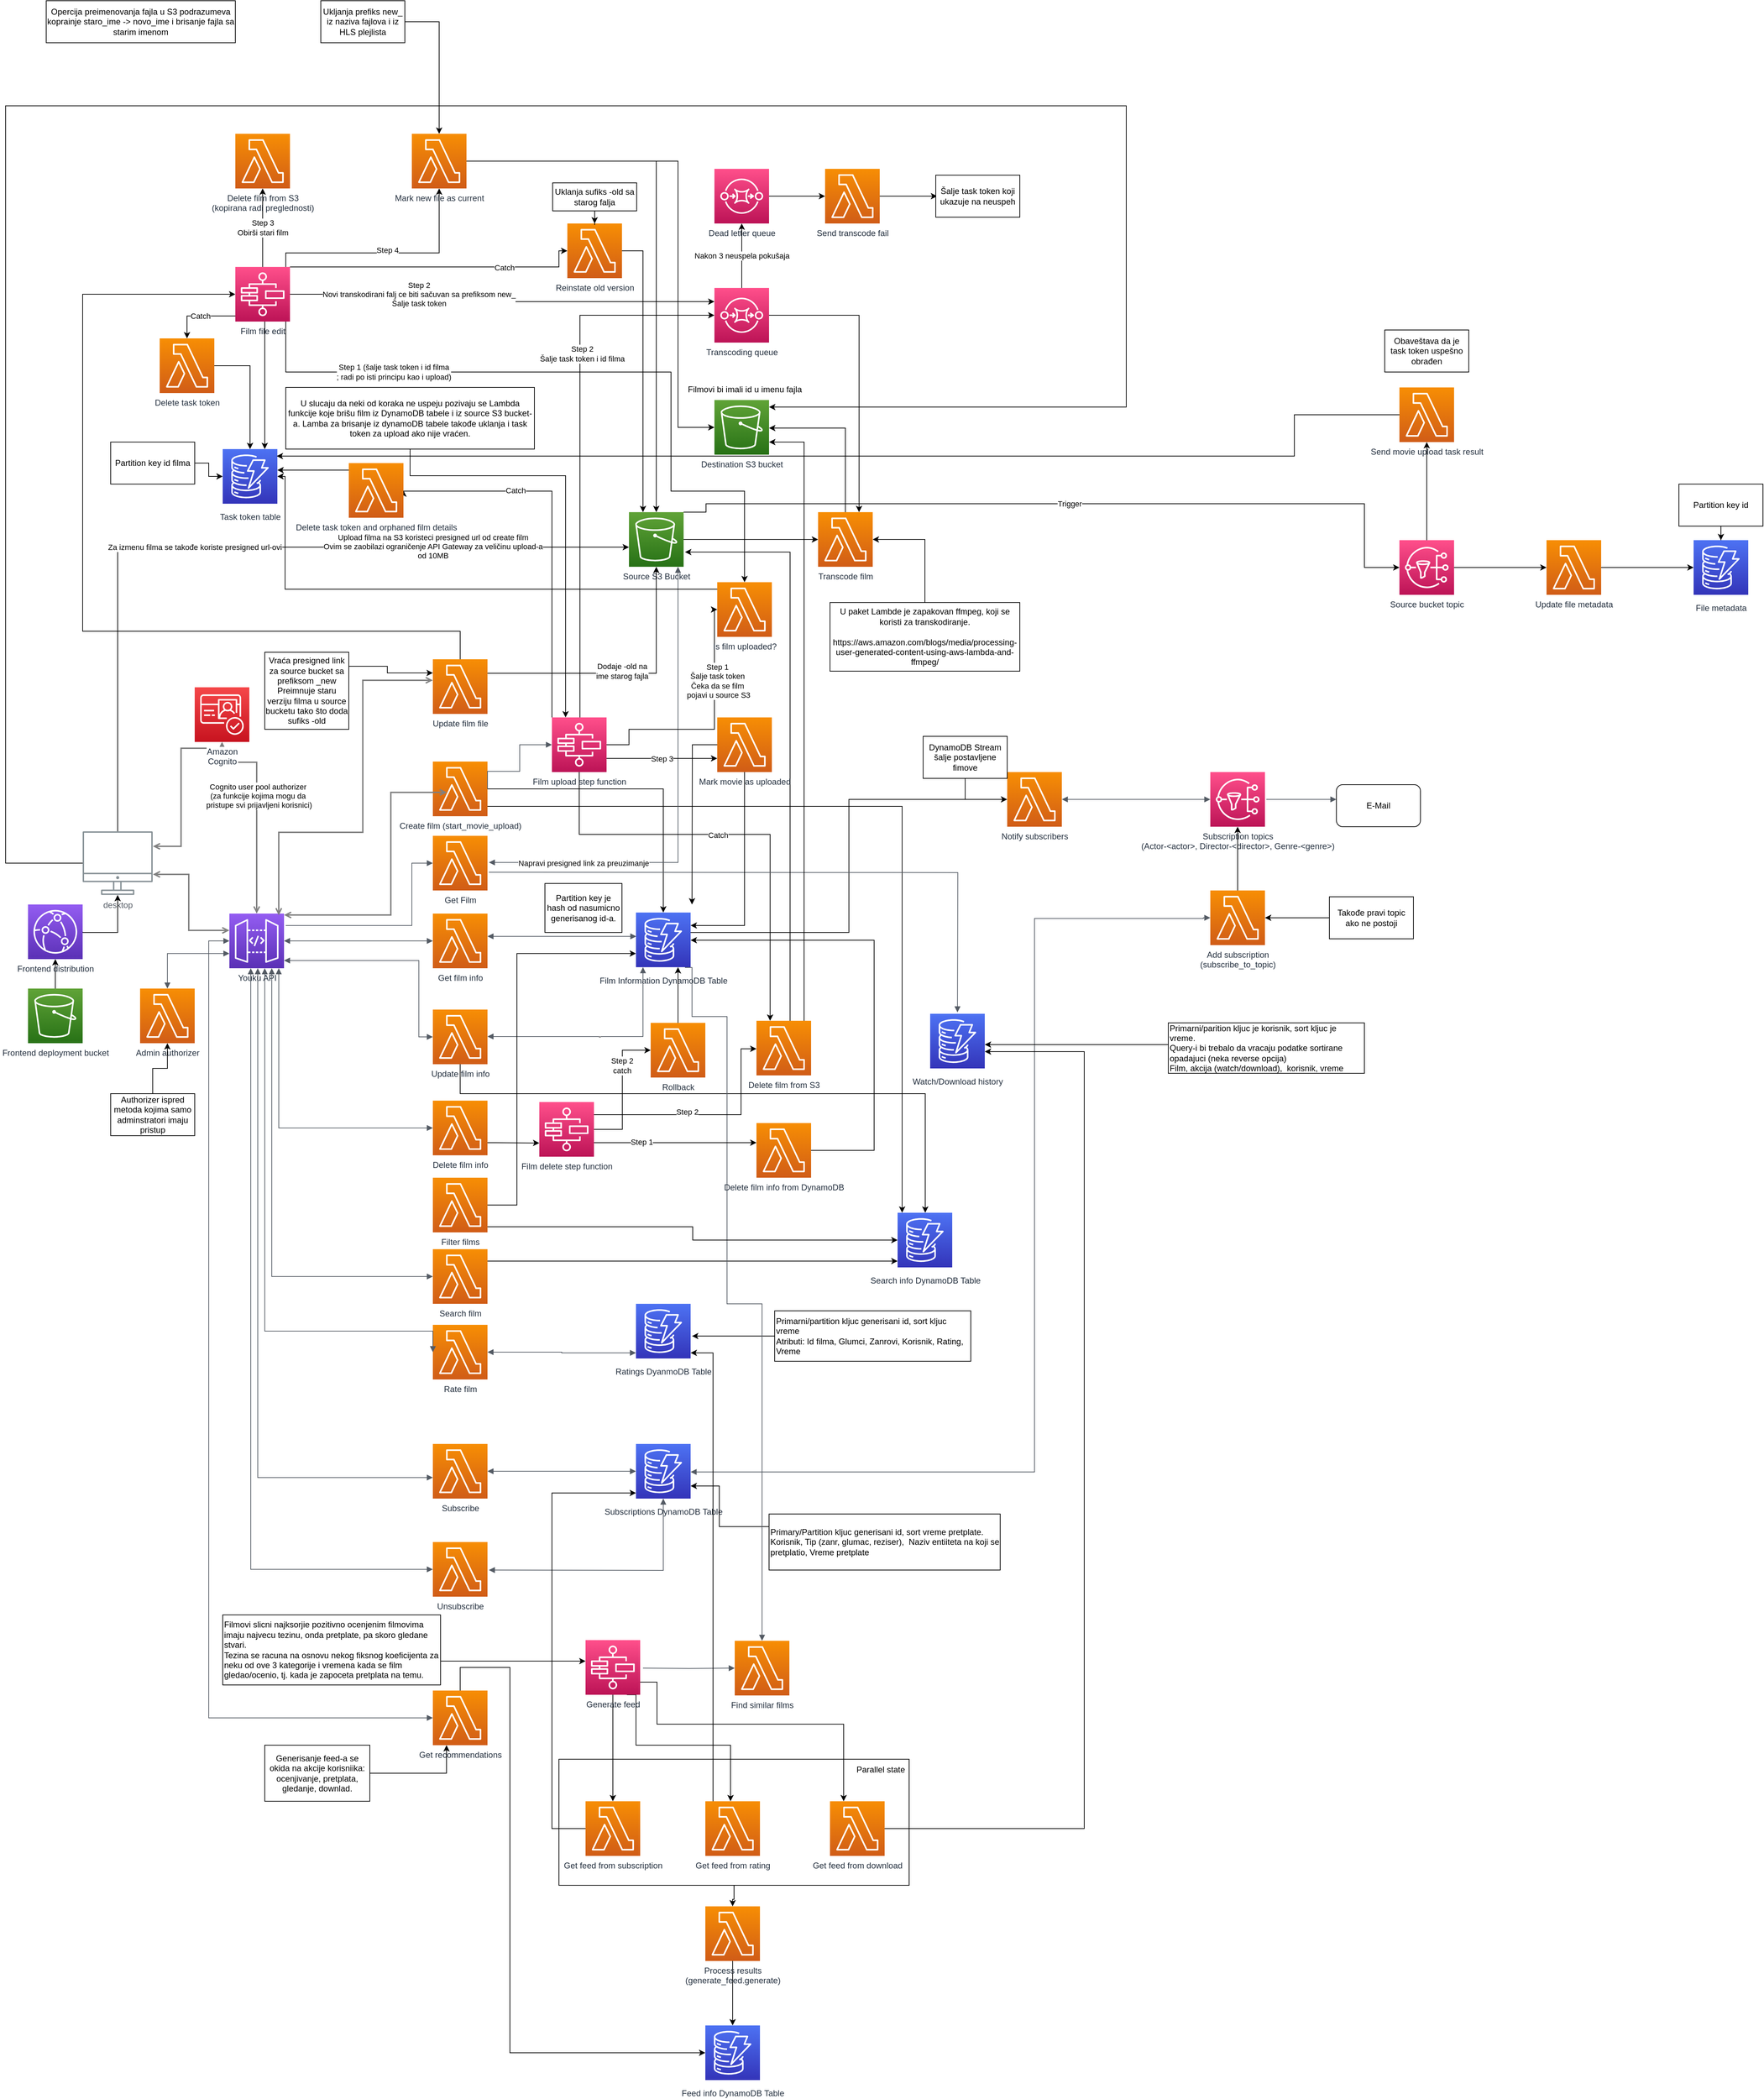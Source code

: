 <mxfile version="20.3.0" type="device"><diagram id="Ht1M8jgEwFfnCIfOTk4-" name="Page-1"><mxGraphModel dx="1047" dy="1473" grid="1" gridSize="10" guides="1" tooltips="1" connect="1" arrows="1" fold="1" page="1" pageScale="1" pageWidth="1169" pageHeight="827" math="0" shadow="0"><root><mxCell id="0"/><mxCell id="1" parent="0"/><mxCell id="XbHEkEZUZf5gX44NF4q4-140" style="edgeStyle=orthogonalEdgeStyle;rounded=0;orthogonalLoop=1;jettySize=auto;html=1;entryX=0.5;entryY=0;entryDx=0;entryDy=0;entryPerimeter=0;" parent="1" source="XbHEkEZUZf5gX44NF4q4-136" target="XbHEkEZUZf5gX44NF4q4-128" edge="1"><mxGeometry relative="1" as="geometry"/></mxCell><mxCell id="XbHEkEZUZf5gX44NF4q4-136" value="" style="rounded=0;whiteSpace=wrap;html=1;" parent="1" vertex="1"><mxGeometry x="840" y="1760" width="500" height="180" as="geometry"/></mxCell><mxCell id="UEzPUAAOIrF-is8g5C7q-124" style="edgeStyle=orthogonalEdgeStyle;rounded=0;orthogonalLoop=1;jettySize=auto;html=1;startArrow=open;startFill=0;endArrow=open;endFill=0;strokeWidth=2;strokeColor=#808080;" parent="1" target="UEzPUAAOIrF-is8g5C7q-111" edge="1"><mxGeometry relative="1" as="geometry"><Array as="points"><mxPoint x="300.5" y="457"/><mxPoint x="300.5" y="317"/></Array><mxPoint x="260.285" y="457" as="sourcePoint"/></mxGeometry></mxCell><mxCell id="UEzPUAAOIrF-is8g5C7q-127" style="edgeStyle=orthogonalEdgeStyle;rounded=0;orthogonalLoop=1;jettySize=auto;html=1;startArrow=open;startFill=0;endArrow=open;endFill=0;strokeWidth=2;strokeColor=#808080;" parent="1" target="UEzPUAAOIrF-is8g5C7q-114" edge="1"><mxGeometry relative="1" as="geometry"><Array as="points"><mxPoint x="311.5" y="497"/><mxPoint x="311.5" y="577"/></Array><mxPoint x="260.285" y="497" as="sourcePoint"/></mxGeometry></mxCell><mxCell id="UEzPUAAOIrF-is8g5C7q-139" style="edgeStyle=orthogonalEdgeStyle;rounded=0;orthogonalLoop=1;jettySize=auto;html=1;startArrow=open;startFill=0;endArrow=open;endFill=0;strokeWidth=2;strokeColor=#808080;" parent="1" source="UEzPUAAOIrF-is8g5C7q-114" target="UEzPUAAOIrF-is8g5C7q-111" edge="1"><mxGeometry relative="1" as="geometry"><mxPoint x="260.285" y="477.5" as="sourcePoint"/><mxPoint x="422.5" y="339.529" as="targetPoint"/><Array as="points"><mxPoint x="409" y="337"/><mxPoint x="359" y="337"/></Array></mxGeometry></mxCell><mxCell id="XbHEkEZUZf5gX44NF4q4-117" value="Cognito user pool authorizer&lt;br&gt;(za funkcije kojima mogu da&lt;br&gt;&amp;nbsp;pristupe svi prijavljeni korisnici)" style="edgeLabel;html=1;align=center;verticalAlign=middle;resizable=0;points=[];" parent="UEzPUAAOIrF-is8g5C7q-139" vertex="1" connectable="0"><mxGeometry x="0.146" y="-1" relative="1" as="geometry"><mxPoint as="offset"/></mxGeometry></mxCell><mxCell id="UEzPUAAOIrF-is8g5C7q-111" value="Amazon &lt;br&gt;Cognito" style="outlineConnect=0;fontColor=#232F3E;gradientColor=#F54749;gradientDirection=north;fillColor=#C7131F;strokeColor=#ffffff;dashed=0;verticalLabelPosition=bottom;verticalAlign=top;align=center;html=1;fontSize=12;fontStyle=0;aspect=fixed;shape=mxgraph.aws4.resourceIcon;resIcon=mxgraph.aws4.cognito;labelBackgroundColor=#ffffff;" parent="1" vertex="1"><mxGeometry x="320" y="230" width="78" height="78" as="geometry"/></mxCell><mxCell id="UEzPUAAOIrF-is8g5C7q-114" value="Youku API" style="outlineConnect=0;fontColor=#232F3E;gradientColor=#945DF2;gradientDirection=north;fillColor=#5A30B5;strokeColor=#ffffff;dashed=0;verticalLabelPosition=bottom;verticalAlign=top;align=center;html=1;fontSize=12;fontStyle=0;aspect=fixed;shape=mxgraph.aws4.resourceIcon;resIcon=mxgraph.aws4.api_gateway;labelBackgroundColor=#ffffff;" parent="1" vertex="1"><mxGeometry x="369.5" y="553" width="78" height="78" as="geometry"/></mxCell><mxCell id="XbHEkEZUZf5gX44NF4q4-9" style="edgeStyle=orthogonalEdgeStyle;rounded=0;orthogonalLoop=1;jettySize=auto;html=1;entryX=0;entryY=0.5;entryDx=0;entryDy=0;entryPerimeter=0;" parent="1" source="UEzPUAAOIrF-is8g5C7q-116" target="yuaP6LOSD4x99BNPUrEy-14" edge="1"><mxGeometry relative="1" as="geometry"/></mxCell><mxCell id="XbHEkEZUZf5gX44NF4q4-99" value="Trigger" style="edgeStyle=orthogonalEdgeStyle;rounded=0;orthogonalLoop=1;jettySize=auto;html=1;entryX=0;entryY=0.5;entryDx=0;entryDy=0;entryPerimeter=0;" parent="1" source="UEzPUAAOIrF-is8g5C7q-116" target="4mozAokmfCaIRYSZBI1o-8" edge="1"><mxGeometry relative="1" as="geometry"><Array as="points"><mxPoint x="1050" y="-20"/><mxPoint x="1050" y="-32"/><mxPoint x="1990" y="-32"/></Array><mxPoint x="1989" y="-32" as="targetPoint"/></mxGeometry></mxCell><mxCell id="UEzPUAAOIrF-is8g5C7q-116" value="Source S3 Bucket" style="outlineConnect=0;fontColor=#232F3E;gradientColor=#60A337;gradientDirection=north;fillColor=#277116;strokeColor=#ffffff;dashed=0;verticalLabelPosition=bottom;verticalAlign=top;align=center;html=1;fontSize=12;fontStyle=0;aspect=fixed;shape=mxgraph.aws4.resourceIcon;resIcon=mxgraph.aws4.s3;labelBackgroundColor=#ffffff;" parent="1" vertex="1"><mxGeometry x="940.0" y="-20" width="78" height="78" as="geometry"/></mxCell><mxCell id="XbHEkEZUZf5gX44NF4q4-41" style="edgeStyle=orthogonalEdgeStyle;rounded=0;orthogonalLoop=1;jettySize=auto;html=1;entryX=0;entryY=0.5;entryDx=0;entryDy=0;entryPerimeter=0;" parent="1" source="UEzPUAAOIrF-is8g5C7q-119" target="sCMcGcNBO8domsKH-Ely-51" edge="1"><mxGeometry relative="1" as="geometry"><Array as="points"><mxPoint x="1254" y="580"/><mxPoint x="1254" y="390"/></Array></mxGeometry></mxCell><mxCell id="UEzPUAAOIrF-is8g5C7q-119" value="Film Information DynamoDB Table" style="outlineConnect=0;fontColor=#232F3E;gradientColor=#4D72F3;gradientDirection=north;fillColor=#3334B9;strokeColor=#ffffff;dashed=0;verticalLabelPosition=bottom;verticalAlign=top;align=center;html=1;fontSize=12;fontStyle=0;aspect=fixed;shape=mxgraph.aws4.resourceIcon;resIcon=mxgraph.aws4.dynamodb;labelBackgroundColor=#ffffff;spacingTop=5;" parent="1" vertex="1"><mxGeometry x="950.0" y="551.5" width="78" height="78" as="geometry"/></mxCell><mxCell id="XbHEkEZUZf5gX44NF4q4-10" style="edgeStyle=orthogonalEdgeStyle;rounded=0;orthogonalLoop=1;jettySize=auto;html=1;" parent="1" source="yuaP6LOSD4x99BNPUrEy-1" target="UEzPUAAOIrF-is8g5C7q-116" edge="1"><mxGeometry relative="1" as="geometry"><Array as="points"><mxPoint x="210" y="30"/></Array></mxGeometry></mxCell><mxCell id="XbHEkEZUZf5gX44NF4q4-12" value="Upload filma na S3 koristeci presigned url od create film&lt;br&gt;Ovim se zaobilazi ograničenje API Gateway za veličinu upload-a&lt;br&gt;od 10MB" style="edgeLabel;html=1;align=center;verticalAlign=middle;resizable=0;points=[];" parent="XbHEkEZUZf5gX44NF4q4-10" vertex="1" connectable="0"><mxGeometry x="0.556" y="1" relative="1" as="geometry"><mxPoint x="-28" as="offset"/></mxGeometry></mxCell><mxCell id="XbHEkEZUZf5gX44NF4q4-60" style="edgeStyle=orthogonalEdgeStyle;rounded=0;orthogonalLoop=1;jettySize=auto;html=1;" parent="1" source="yuaP6LOSD4x99BNPUrEy-1" target="XbHEkEZUZf5gX44NF4q4-7" edge="1"><mxGeometry relative="1" as="geometry"><Array as="points"><mxPoint x="50" y="481"/><mxPoint x="50" y="-600"/><mxPoint x="1650" y="-600"/><mxPoint x="1650" y="-170"/></Array></mxGeometry></mxCell><mxCell id="yuaP6LOSD4x99BNPUrEy-1" value="desktop" style="sketch=0;outlineConnect=0;gradientColor=none;fontColor=#545B64;strokeColor=none;fillColor=#879196;dashed=0;verticalLabelPosition=bottom;verticalAlign=top;align=center;html=1;fontSize=12;fontStyle=0;aspect=fixed;shape=mxgraph.aws4.illustration_desktop;pointerEvents=1" parent="1" vertex="1"><mxGeometry x="160" y="435.5" width="100" height="91" as="geometry"/></mxCell><mxCell id="XbHEkEZUZf5gX44NF4q4-1" style="edgeStyle=orthogonalEdgeStyle;rounded=0;orthogonalLoop=1;jettySize=auto;html=1;" parent="1" source="yuaP6LOSD4x99BNPUrEy-2" target="UEzPUAAOIrF-is8g5C7q-119" edge="1"><mxGeometry relative="1" as="geometry"/></mxCell><mxCell id="XbHEkEZUZf5gX44NF4q4-2" style="edgeStyle=orthogonalEdgeStyle;rounded=0;orthogonalLoop=1;jettySize=auto;html=1;" parent="1" source="yuaP6LOSD4x99BNPUrEy-2" target="iOvn7a_ceMQuhvNO2AI0-16" edge="1"><mxGeometry relative="1" as="geometry"><mxPoint x="1330" y="970.0" as="targetPoint"/><Array as="points"><mxPoint x="1330" y="400"/></Array></mxGeometry></mxCell><mxCell id="yuaP6LOSD4x99BNPUrEy-2" value="Create film (start_movie_upload)" style="sketch=0;points=[[0,0,0],[0.25,0,0],[0.5,0,0],[0.75,0,0],[1,0,0],[0,1,0],[0.25,1,0],[0.5,1,0],[0.75,1,0],[1,1,0],[0,0.25,0],[0,0.5,0],[0,0.75,0],[1,0.25,0],[1,0.5,0],[1,0.75,0]];outlineConnect=0;fontColor=#232F3E;gradientColor=#F78E04;gradientDirection=north;fillColor=#D05C17;strokeColor=#ffffff;dashed=0;verticalLabelPosition=bottom;verticalAlign=top;align=center;html=1;fontSize=12;fontStyle=0;aspect=fixed;shape=mxgraph.aws4.resourceIcon;resIcon=mxgraph.aws4.lambda;" parent="1" vertex="1"><mxGeometry x="660" y="336" width="78" height="78" as="geometry"/></mxCell><mxCell id="yuaP6LOSD4x99BNPUrEy-4" style="edgeStyle=orthogonalEdgeStyle;rounded=0;orthogonalLoop=1;jettySize=auto;html=1;startArrow=open;startFill=0;endArrow=open;endFill=0;strokeWidth=2;strokeColor=#808080;" parent="1" source="UEzPUAAOIrF-is8g5C7q-114" edge="1"><mxGeometry relative="1" as="geometry"><Array as="points"><mxPoint x="600" y="555"/><mxPoint x="600" y="380"/><mxPoint x="680" y="380"/></Array><mxPoint x="460" y="585.5" as="sourcePoint"/><mxPoint x="680" y="380" as="targetPoint"/></mxGeometry></mxCell><mxCell id="yuaP6LOSD4x99BNPUrEy-6" value="Get film info" style="sketch=0;points=[[0,0,0],[0.25,0,0],[0.5,0,0],[0.75,0,0],[1,0,0],[0,1,0],[0.25,1,0],[0.5,1,0],[0.75,1,0],[1,1,0],[0,0.25,0],[0,0.5,0],[0,0.75,0],[1,0.25,0],[1,0.5,0],[1,0.75,0]];outlineConnect=0;fontColor=#232F3E;gradientColor=#F78E04;gradientDirection=north;fillColor=#D05C17;strokeColor=#ffffff;dashed=0;verticalLabelPosition=bottom;verticalAlign=top;align=center;html=1;fontSize=12;fontStyle=0;aspect=fixed;shape=mxgraph.aws4.resourceIcon;resIcon=mxgraph.aws4.lambda;" parent="1" vertex="1"><mxGeometry x="660" y="553" width="78" height="78" as="geometry"/></mxCell><mxCell id="yuaP6LOSD4x99BNPUrEy-7" value="" style="edgeStyle=orthogonalEdgeStyle;html=1;endArrow=block;elbow=vertical;startArrow=block;startFill=1;endFill=1;strokeColor=#545B64;rounded=0;" parent="1" source="UEzPUAAOIrF-is8g5C7q-114" target="yuaP6LOSD4x99BNPUrEy-6" edge="1"><mxGeometry width="100" relative="1" as="geometry"><mxPoint x="490" y="585.5" as="sourcePoint"/><mxPoint x="590" y="585.5" as="targetPoint"/></mxGeometry></mxCell><mxCell id="yuaP6LOSD4x99BNPUrEy-8" value="" style="edgeStyle=orthogonalEdgeStyle;html=1;endArrow=block;elbow=vertical;startArrow=block;startFill=1;endFill=1;strokeColor=#545B64;rounded=0;" parent="1" edge="1"><mxGeometry width="100" relative="1" as="geometry"><mxPoint x="738" y="585.5" as="sourcePoint"/><mxPoint x="950.5" y="585.5" as="targetPoint"/></mxGeometry></mxCell><mxCell id="XbHEkEZUZf5gX44NF4q4-51" style="edgeStyle=orthogonalEdgeStyle;rounded=0;orthogonalLoop=1;jettySize=auto;html=1;entryX=0;entryY=0.5;entryDx=0;entryDy=0;entryPerimeter=0;" parent="1" source="yuaP6LOSD4x99BNPUrEy-9" target="XbHEkEZUZf5gX44NF4q4-49" edge="1"><mxGeometry relative="1" as="geometry"><Array as="points"><mxPoint x="699" y="150"/><mxPoint x="160" y="150"/><mxPoint x="160" y="-331"/></Array></mxGeometry></mxCell><mxCell id="XbHEkEZUZf5gX44NF4q4-58" style="edgeStyle=orthogonalEdgeStyle;rounded=0;orthogonalLoop=1;jettySize=auto;html=1;" parent="1" source="yuaP6LOSD4x99BNPUrEy-9" target="UEzPUAAOIrF-is8g5C7q-116" edge="1"><mxGeometry relative="1" as="geometry"><Array as="points"><mxPoint x="979" y="210"/></Array></mxGeometry></mxCell><mxCell id="XbHEkEZUZf5gX44NF4q4-59" value="Dodaje -old na &lt;br&gt;ime starog fajla" style="edgeLabel;html=1;align=center;verticalAlign=middle;resizable=0;points=[];" parent="XbHEkEZUZf5gX44NF4q4-58" vertex="1" connectable="0"><mxGeometry x="-0.022" y="2" relative="1" as="geometry"><mxPoint y="-1" as="offset"/></mxGeometry></mxCell><mxCell id="yuaP6LOSD4x99BNPUrEy-9" value="Update film file" style="sketch=0;points=[[0,0,0],[0.25,0,0],[0.5,0,0],[0.75,0,0],[1,0,0],[0,1,0],[0.25,1,0],[0.5,1,0],[0.75,1,0],[1,1,0],[0,0.25,0],[0,0.5,0],[0,0.75,0],[1,0.25,0],[1,0.5,0],[1,0.75,0]];outlineConnect=0;fontColor=#232F3E;gradientColor=#F78E04;gradientDirection=north;fillColor=#D05C17;strokeColor=#ffffff;dashed=0;verticalLabelPosition=bottom;verticalAlign=top;align=center;html=1;fontSize=12;fontStyle=0;aspect=fixed;shape=mxgraph.aws4.resourceIcon;resIcon=mxgraph.aws4.lambda;" parent="1" vertex="1"><mxGeometry x="660" y="190" width="78" height="78" as="geometry"/></mxCell><mxCell id="yuaP6LOSD4x99BNPUrEy-11" style="edgeStyle=orthogonalEdgeStyle;rounded=0;orthogonalLoop=1;jettySize=auto;html=1;startArrow=open;startFill=0;endArrow=open;endFill=0;strokeWidth=2;strokeColor=#808080;" parent="1" edge="1"><mxGeometry relative="1" as="geometry"><Array as="points"><mxPoint x="440" y="437"/><mxPoint x="560" y="437"/><mxPoint x="560" y="220"/><mxPoint x="660" y="220"/></Array><mxPoint x="440" y="555.5" as="sourcePoint"/><mxPoint x="660" y="220" as="targetPoint"/></mxGeometry></mxCell><mxCell id="XbHEkEZUZf5gX44NF4q4-8" style="edgeStyle=orthogonalEdgeStyle;rounded=0;orthogonalLoop=1;jettySize=auto;html=1;" parent="1" source="yuaP6LOSD4x99BNPUrEy-14" target="XbHEkEZUZf5gX44NF4q4-7" edge="1"><mxGeometry relative="1" as="geometry"><Array as="points"><mxPoint x="1249" y="-140"/></Array></mxGeometry></mxCell><mxCell id="yuaP6LOSD4x99BNPUrEy-14" value="Transcode film" style="sketch=0;points=[[0,0,0],[0.25,0,0],[0.5,0,0],[0.75,0,0],[1,0,0],[0,1,0],[0.25,1,0],[0.5,1,0],[0.75,1,0],[1,1,0],[0,0.25,0],[0,0.5,0],[0,0.75,0],[1,0.25,0],[1,0.5,0],[1,0.75,0]];outlineConnect=0;fontColor=#232F3E;gradientColor=#F78E04;gradientDirection=north;fillColor=#D05C17;strokeColor=#ffffff;dashed=0;verticalLabelPosition=bottom;verticalAlign=top;align=center;html=1;fontSize=12;fontStyle=0;aspect=fixed;shape=mxgraph.aws4.resourceIcon;resIcon=mxgraph.aws4.lambda;" parent="1" vertex="1"><mxGeometry x="1210" y="-20" width="78" height="78" as="geometry"/></mxCell><mxCell id="yuaP6LOSD4x99BNPUrEy-17" value="" style="edgeStyle=orthogonalEdgeStyle;html=1;endArrow=block;elbow=vertical;startArrow=none;endFill=1;strokeColor=#545B64;rounded=0;exitX=1;exitY=0.5;exitDx=0;exitDy=0;exitPerimeter=0;entryX=0;entryY=0.5;entryDx=0;entryDy=0;entryPerimeter=0;" parent="1" source="yuaP6LOSD4x99BNPUrEy-2" target="sCMcGcNBO8domsKH-Ely-36" edge="1"><mxGeometry width="100" relative="1" as="geometry"><mxPoint x="780" y="405.5" as="sourcePoint"/><mxPoint x="810" y="320" as="targetPoint"/><Array as="points"><mxPoint x="738" y="350"/><mxPoint x="784" y="350"/><mxPoint x="784" y="312"/></Array></mxGeometry></mxCell><mxCell id="yuaP6LOSD4x99BNPUrEy-22" value="Filmovi bi imali id u imenu fajla" style="text;html=1;align=center;verticalAlign=middle;resizable=0;points=[];autosize=1;strokeColor=none;fillColor=none;" parent="1" vertex="1"><mxGeometry x="1010" y="-210" width="190" height="30" as="geometry"/></mxCell><mxCell id="iOvn7a_ceMQuhvNO2AI0-21" style="edgeStyle=orthogonalEdgeStyle;rounded=0;orthogonalLoop=1;jettySize=auto;html=1;" parent="1" source="yuaP6LOSD4x99BNPUrEy-23" target="iOvn7a_ceMQuhvNO2AI0-16" edge="1"><mxGeometry relative="1" as="geometry"><Array as="points"><mxPoint x="699" y="810"/><mxPoint x="1363" y="810"/></Array></mxGeometry></mxCell><mxCell id="yuaP6LOSD4x99BNPUrEy-23" value="Update film info" style="sketch=0;points=[[0,0,0],[0.25,0,0],[0.5,0,0],[0.75,0,0],[1,0,0],[0,1,0],[0.25,1,0],[0.5,1,0],[0.75,1,0],[1,1,0],[0,0.25,0],[0,0.5,0],[0,0.75,0],[1,0.25,0],[1,0.5,0],[1,0.75,0]];outlineConnect=0;fontColor=#232F3E;gradientColor=#F78E04;gradientDirection=north;fillColor=#D05C17;strokeColor=#ffffff;dashed=0;verticalLabelPosition=bottom;verticalAlign=top;align=center;html=1;fontSize=12;fontStyle=0;aspect=fixed;shape=mxgraph.aws4.resourceIcon;resIcon=mxgraph.aws4.lambda;" parent="1" vertex="1"><mxGeometry x="660" y="690" width="78" height="78" as="geometry"/></mxCell><mxCell id="yuaP6LOSD4x99BNPUrEy-24" value="" style="edgeStyle=orthogonalEdgeStyle;html=1;endArrow=block;elbow=vertical;startArrow=block;startFill=1;endFill=1;strokeColor=#545B64;rounded=0;entryX=0;entryY=0.5;entryDx=0;entryDy=0;entryPerimeter=0;" parent="1" source="UEzPUAAOIrF-is8g5C7q-114" target="yuaP6LOSD4x99BNPUrEy-23" edge="1"><mxGeometry width="100" relative="1" as="geometry"><mxPoint x="440" y="640" as="sourcePoint"/><mxPoint x="660" y="660" as="targetPoint"/><Array as="points"><mxPoint x="640" y="620"/><mxPoint x="640" y="729"/></Array></mxGeometry></mxCell><mxCell id="yuaP6LOSD4x99BNPUrEy-25" value="-" style="edgeStyle=orthogonalEdgeStyle;html=1;endArrow=block;elbow=vertical;startArrow=block;startFill=1;endFill=1;strokeColor=#545B64;rounded=0;" parent="1" target="UEzPUAAOIrF-is8g5C7q-119" edge="1"><mxGeometry width="100" relative="1" as="geometry"><mxPoint x="738" y="728.47" as="sourcePoint"/><mxPoint x="950.5" y="728.47" as="targetPoint"/><Array as="points"><mxPoint x="960" y="729"/></Array></mxGeometry></mxCell><mxCell id="yuaP6LOSD4x99BNPUrEy-27" value="Delete film info" style="sketch=0;points=[[0,0,0],[0.25,0,0],[0.5,0,0],[0.75,0,0],[1,0,0],[0,1,0],[0.25,1,0],[0.5,1,0],[0.75,1,0],[1,1,0],[0,0.25,0],[0,0.5,0],[0,0.75,0],[1,0.25,0],[1,0.5,0],[1,0.75,0]];outlineConnect=0;fontColor=#232F3E;gradientColor=#F78E04;gradientDirection=north;fillColor=#D05C17;strokeColor=#ffffff;dashed=0;verticalLabelPosition=bottom;verticalAlign=top;align=center;html=1;fontSize=12;fontStyle=0;aspect=fixed;shape=mxgraph.aws4.resourceIcon;resIcon=mxgraph.aws4.lambda;" parent="1" vertex="1"><mxGeometry x="660" y="820" width="78" height="78" as="geometry"/></mxCell><mxCell id="yuaP6LOSD4x99BNPUrEy-28" value="Get Film" style="sketch=0;points=[[0,0,0],[0.25,0,0],[0.5,0,0],[0.75,0,0],[1,0,0],[0,1,0],[0.25,1,0],[0.5,1,0],[0.75,1,0],[1,1,0],[0,0.25,0],[0,0.5,0],[0,0.75,0],[1,0.25,0],[1,0.5,0],[1,0.75,0]];outlineConnect=0;fontColor=#232F3E;gradientColor=#F78E04;gradientDirection=north;fillColor=#D05C17;strokeColor=#ffffff;dashed=0;verticalLabelPosition=bottom;verticalAlign=top;align=center;html=1;fontSize=12;fontStyle=0;aspect=fixed;shape=mxgraph.aws4.resourceIcon;resIcon=mxgraph.aws4.lambda;" parent="1" vertex="1"><mxGeometry x="660" y="442" width="78" height="78" as="geometry"/></mxCell><mxCell id="sCMcGcNBO8domsKH-Ely-1" value="" style="edgeStyle=orthogonalEdgeStyle;html=1;endArrow=block;elbow=vertical;startArrow=block;startFill=1;endFill=1;strokeColor=#545B64;rounded=0;entryX=0;entryY=0.5;entryDx=0;entryDy=0;entryPerimeter=0;" parent="1" source="UEzPUAAOIrF-is8g5C7q-114" target="yuaP6LOSD4x99BNPUrEy-27" edge="1"><mxGeometry width="100" relative="1" as="geometry"><mxPoint x="420" y="680" as="sourcePoint"/><mxPoint x="670" y="602" as="targetPoint"/><Array as="points"><mxPoint x="440" y="859"/></Array></mxGeometry></mxCell><mxCell id="iOvn7a_ceMQuhvNO2AI0-17" style="edgeStyle=orthogonalEdgeStyle;rounded=0;orthogonalLoop=1;jettySize=auto;html=1;" parent="1" source="sCMcGcNBO8domsKH-Ely-2" target="iOvn7a_ceMQuhvNO2AI0-16" edge="1"><mxGeometry relative="1" as="geometry"><mxPoint x="1310" y="1019" as="targetPoint"/><Array as="points"><mxPoint x="1170" y="1049"/><mxPoint x="1170" y="1049"/></Array></mxGeometry></mxCell><mxCell id="sCMcGcNBO8domsKH-Ely-2" value="Search film" style="sketch=0;points=[[0,0,0],[0.25,0,0],[0.5,0,0],[0.75,0,0],[1,0,0],[0,1,0],[0.25,1,0],[0.5,1,0],[0.75,1,0],[1,1,0],[0,0.25,0],[0,0.5,0],[0,0.75,0],[1,0.25,0],[1,0.5,0],[1,0.75,0]];outlineConnect=0;fontColor=#232F3E;gradientColor=#F78E04;gradientDirection=north;fillColor=#D05C17;strokeColor=#ffffff;dashed=0;verticalLabelPosition=bottom;verticalAlign=top;align=center;html=1;fontSize=12;fontStyle=0;aspect=fixed;shape=mxgraph.aws4.resourceIcon;resIcon=mxgraph.aws4.lambda;" parent="1" vertex="1"><mxGeometry x="660" y="1032" width="78" height="78" as="geometry"/></mxCell><mxCell id="sCMcGcNBO8domsKH-Ely-5" value="" style="edgeStyle=orthogonalEdgeStyle;html=1;endArrow=block;elbow=vertical;startArrow=block;startFill=1;endFill=1;strokeColor=#545B64;rounded=0;entryX=0;entryY=0.5;entryDx=0;entryDy=0;entryPerimeter=0;" parent="1" source="UEzPUAAOIrF-is8g5C7q-114" target="sCMcGcNBO8domsKH-Ely-2" edge="1"><mxGeometry width="100" relative="1" as="geometry"><mxPoint x="450" y="641.0" as="sourcePoint"/><mxPoint x="600" y="1010" as="targetPoint"/><Array as="points"><mxPoint x="430" y="1071"/></Array></mxGeometry></mxCell><mxCell id="sCMcGcNBO8domsKH-Ely-13" value="" style="edgeStyle=orthogonalEdgeStyle;html=1;endArrow=block;elbow=vertical;startArrow=none;endFill=1;strokeColor=#545B64;rounded=0;" parent="1" target="yuaP6LOSD4x99BNPUrEy-28" edge="1"><mxGeometry width="100" relative="1" as="geometry"><mxPoint x="450" y="570" as="sourcePoint"/><mxPoint x="550" y="570" as="targetPoint"/><Array as="points"><mxPoint x="630" y="570"/><mxPoint x="630" y="481"/></Array></mxGeometry></mxCell><mxCell id="sCMcGcNBO8domsKH-Ely-15" value="" style="edgeStyle=orthogonalEdgeStyle;html=1;endArrow=block;elbow=vertical;startArrow=block;startFill=1;endFill=1;strokeColor=#545B64;rounded=0;" parent="1" target="UEzPUAAOIrF-is8g5C7q-116" edge="1"><mxGeometry width="100" relative="1" as="geometry"><mxPoint x="740" y="480" as="sourcePoint"/><mxPoint x="1010" y="320" as="targetPoint"/><Array as="points"><mxPoint x="1010" y="480"/></Array></mxGeometry></mxCell><mxCell id="sCMcGcNBO8domsKH-Ely-69" value="Napravi presigned link za preuzimanje" style="edgeLabel;html=1;align=center;verticalAlign=middle;resizable=0;points=[];" parent="sCMcGcNBO8domsKH-Ely-15" vertex="1" connectable="0"><mxGeometry x="-0.504" y="1" relative="1" as="geometry"><mxPoint x="-37" y="2" as="offset"/></mxGeometry></mxCell><mxCell id="sCMcGcNBO8domsKH-Ely-16" value="Rate film" style="sketch=0;points=[[0,0,0],[0.25,0,0],[0.5,0,0],[0.75,0,0],[1,0,0],[0,1,0],[0.25,1,0],[0.5,1,0],[0.75,1,0],[1,1,0],[0,0.25,0],[0,0.5,0],[0,0.75,0],[1,0.25,0],[1,0.5,0],[1,0.75,0]];outlineConnect=0;fontColor=#232F3E;gradientColor=#F78E04;gradientDirection=north;fillColor=#D05C17;strokeColor=#ffffff;dashed=0;verticalLabelPosition=bottom;verticalAlign=top;align=center;html=1;fontSize=12;fontStyle=0;aspect=fixed;shape=mxgraph.aws4.resourceIcon;resIcon=mxgraph.aws4.lambda;" parent="1" vertex="1"><mxGeometry x="660" y="1140" width="78" height="78" as="geometry"/></mxCell><mxCell id="sCMcGcNBO8domsKH-Ely-17" value="" style="edgeStyle=orthogonalEdgeStyle;html=1;endArrow=block;elbow=vertical;startArrow=block;startFill=1;endFill=1;strokeColor=#545B64;rounded=0;entryX=0;entryY=0.5;entryDx=0;entryDy=0;entryPerimeter=0;" parent="1" source="UEzPUAAOIrF-is8g5C7q-114" target="sCMcGcNBO8domsKH-Ely-16" edge="1"><mxGeometry width="100" relative="1" as="geometry"><mxPoint x="340" y="760" as="sourcePoint"/><mxPoint x="440" y="760" as="targetPoint"/><Array as="points"><mxPoint x="420" y="1149"/></Array></mxGeometry></mxCell><mxCell id="sCMcGcNBO8domsKH-Ely-18" value="Ratings DyanmoDB Table" style="outlineConnect=0;fontColor=#232F3E;gradientColor=#4D72F3;gradientDirection=north;fillColor=#3334B9;strokeColor=#ffffff;dashed=0;verticalLabelPosition=bottom;verticalAlign=top;align=center;html=1;fontSize=12;fontStyle=0;aspect=fixed;shape=mxgraph.aws4.resourceIcon;resIcon=mxgraph.aws4.dynamodb;labelBackgroundColor=#ffffff;spacingTop=5;" parent="1" vertex="1"><mxGeometry x="950.0" y="1110" width="78" height="78" as="geometry"/></mxCell><mxCell id="sCMcGcNBO8domsKH-Ely-19" value="" style="edgeStyle=orthogonalEdgeStyle;html=1;endArrow=block;elbow=vertical;startArrow=block;startFill=1;endFill=1;strokeColor=#545B64;rounded=0;" parent="1" source="sCMcGcNBO8domsKH-Ely-16" target="sCMcGcNBO8domsKH-Ely-18" edge="1"><mxGeometry width="100" relative="1" as="geometry"><mxPoint x="840" y="1150" as="sourcePoint"/><mxPoint x="940" y="1150" as="targetPoint"/><Array as="points"><mxPoint x="844" y="1179"/><mxPoint x="844" y="1180"/></Array></mxGeometry></mxCell><mxCell id="sCMcGcNBO8domsKH-Ely-22" value="Subscriptions DynamoDB Table" style="outlineConnect=0;fontColor=#232F3E;gradientColor=#4D72F3;gradientDirection=north;fillColor=#3334B9;strokeColor=#ffffff;dashed=0;verticalLabelPosition=bottom;verticalAlign=top;align=center;html=1;fontSize=12;fontStyle=0;aspect=fixed;shape=mxgraph.aws4.resourceIcon;resIcon=mxgraph.aws4.dynamodb;labelBackgroundColor=#ffffff;spacingTop=5;" parent="1" vertex="1"><mxGeometry x="950.0" y="1310" width="78" height="78" as="geometry"/></mxCell><mxCell id="sCMcGcNBO8domsKH-Ely-23" value="Subscribe" style="sketch=0;points=[[0,0,0],[0.25,0,0],[0.5,0,0],[0.75,0,0],[1,0,0],[0,1,0],[0.25,1,0],[0.5,1,0],[0.75,1,0],[1,1,0],[0,0.25,0],[0,0.5,0],[0,0.75,0],[1,0.25,0],[1,0.5,0],[1,0.75,0]];outlineConnect=0;fontColor=#232F3E;gradientColor=#F78E04;gradientDirection=north;fillColor=#D05C17;strokeColor=#ffffff;dashed=0;verticalLabelPosition=bottom;verticalAlign=top;align=center;html=1;fontSize=12;fontStyle=0;aspect=fixed;shape=mxgraph.aws4.resourceIcon;resIcon=mxgraph.aws4.lambda;" parent="1" vertex="1"><mxGeometry x="660" y="1310" width="78" height="78" as="geometry"/></mxCell><mxCell id="sCMcGcNBO8domsKH-Ely-28" value="" style="edgeStyle=orthogonalEdgeStyle;html=1;endArrow=block;elbow=vertical;startArrow=block;startFill=1;endFill=1;strokeColor=#545B64;rounded=0;entryX=0;entryY=0.5;entryDx=0;entryDy=0;entryPerimeter=0;" parent="1" source="UEzPUAAOIrF-is8g5C7q-114" edge="1"><mxGeometry width="100" relative="1" as="geometry"><mxPoint x="420" y="840" as="sourcePoint"/><mxPoint x="660" y="1358" as="targetPoint"/><Array as="points"><mxPoint x="410" y="1358"/></Array></mxGeometry></mxCell><mxCell id="sCMcGcNBO8domsKH-Ely-29" value="Unsubscribe" style="sketch=0;points=[[0,0,0],[0.25,0,0],[0.5,0,0],[0.75,0,0],[1,0,0],[0,1,0],[0.25,1,0],[0.5,1,0],[0.75,1,0],[1,1,0],[0,0.25,0],[0,0.5,0],[0,0.75,0],[1,0.25,0],[1,0.5,0],[1,0.75,0]];outlineConnect=0;fontColor=#232F3E;gradientColor=#F78E04;gradientDirection=north;fillColor=#D05C17;strokeColor=#ffffff;dashed=0;verticalLabelPosition=bottom;verticalAlign=top;align=center;html=1;fontSize=12;fontStyle=0;aspect=fixed;shape=mxgraph.aws4.resourceIcon;resIcon=mxgraph.aws4.lambda;" parent="1" vertex="1"><mxGeometry x="660" y="1450" width="78" height="78" as="geometry"/></mxCell><mxCell id="sCMcGcNBO8domsKH-Ely-30" value="" style="edgeStyle=orthogonalEdgeStyle;html=1;endArrow=block;elbow=vertical;startArrow=block;startFill=1;endFill=1;strokeColor=#545B64;rounded=0;entryX=0;entryY=0.5;entryDx=0;entryDy=0;entryPerimeter=0;" parent="1" source="UEzPUAAOIrF-is8g5C7q-114" target="sCMcGcNBO8domsKH-Ely-29" edge="1"><mxGeometry width="100" relative="1" as="geometry"><mxPoint x="400" y="640" as="sourcePoint"/><mxPoint x="639.94" y="1356.5" as="targetPoint"/><Array as="points"><mxPoint x="400" y="1489"/></Array></mxGeometry></mxCell><mxCell id="sCMcGcNBO8domsKH-Ely-31" value="" style="edgeStyle=orthogonalEdgeStyle;html=1;endArrow=block;elbow=vertical;startArrow=block;startFill=1;endFill=1;strokeColor=#545B64;rounded=0;" parent="1" source="sCMcGcNBO8domsKH-Ely-23" target="sCMcGcNBO8domsKH-Ely-22" edge="1"><mxGeometry width="100" relative="1" as="geometry"><mxPoint x="820" y="1360" as="sourcePoint"/><mxPoint x="920" y="1360" as="targetPoint"/></mxGeometry></mxCell><mxCell id="sCMcGcNBO8domsKH-Ely-34" value="" style="edgeStyle=orthogonalEdgeStyle;html=1;endArrow=block;elbow=vertical;startArrow=block;startFill=1;endFill=1;strokeColor=#545B64;rounded=0;" parent="1" target="sCMcGcNBO8domsKH-Ely-22" edge="1"><mxGeometry width="100" relative="1" as="geometry"><mxPoint x="740" y="1490" as="sourcePoint"/><mxPoint x="840" y="1490" as="targetPoint"/></mxGeometry></mxCell><mxCell id="sCMcGcNBO8domsKH-Ely-35" value="Subscription topics &lt;br&gt;(Actor-&amp;lt;actor&amp;gt;, Director-&amp;lt;director&amp;gt;, Genre-&amp;lt;genre&amp;gt;)" style="sketch=0;points=[[0,0,0],[0.25,0,0],[0.5,0,0],[0.75,0,0],[1,0,0],[0,1,0],[0.25,1,0],[0.5,1,0],[0.75,1,0],[1,1,0],[0,0.25,0],[0,0.5,0],[0,0.75,0],[1,0.25,0],[1,0.5,0],[1,0.75,0]];outlineConnect=0;fontColor=#232F3E;gradientColor=#FF4F8B;gradientDirection=north;fillColor=#BC1356;strokeColor=#ffffff;dashed=0;verticalLabelPosition=bottom;verticalAlign=top;align=center;html=1;fontSize=12;fontStyle=0;aspect=fixed;shape=mxgraph.aws4.resourceIcon;resIcon=mxgraph.aws4.sns;" parent="1" vertex="1"><mxGeometry x="1770" y="351" width="78" height="78" as="geometry"/></mxCell><mxCell id="XbHEkEZUZf5gX44NF4q4-18" style="edgeStyle=orthogonalEdgeStyle;rounded=0;orthogonalLoop=1;jettySize=auto;html=1;entryX=0;entryY=0.5;entryDx=0;entryDy=0;entryPerimeter=0;" parent="1" source="sCMcGcNBO8domsKH-Ely-36" target="XbHEkEZUZf5gX44NF4q4-14" edge="1"><mxGeometry relative="1" as="geometry"><Array as="points"><mxPoint x="940" y="312"/><mxPoint x="940" y="290"/><mxPoint x="1062" y="290"/></Array></mxGeometry></mxCell><mxCell id="XbHEkEZUZf5gX44NF4q4-19" value="Step 1&lt;br&gt;Šalje task token&lt;br&gt;Čeka da se film&lt;br&gt;&amp;nbsp;pojavi u source S3" style="edgeLabel;html=1;align=center;verticalAlign=middle;resizable=0;points=[];" parent="XbHEkEZUZf5gX44NF4q4-18" vertex="1" connectable="0"><mxGeometry x="0.277" relative="1" as="geometry"><mxPoint x="4" y="-21" as="offset"/></mxGeometry></mxCell><mxCell id="XbHEkEZUZf5gX44NF4q4-21" style="edgeStyle=orthogonalEdgeStyle;rounded=0;orthogonalLoop=1;jettySize=auto;html=1;entryX=0;entryY=0.5;entryDx=0;entryDy=0;entryPerimeter=0;" parent="1" source="sCMcGcNBO8domsKH-Ely-36" target="XbHEkEZUZf5gX44NF4q4-20" edge="1"><mxGeometry relative="1" as="geometry"><Array as="points"><mxPoint x="870" y="-301"/></Array></mxGeometry></mxCell><mxCell id="XbHEkEZUZf5gX44NF4q4-22" value="Step 2&lt;br&gt;Šalje task token i id filma" style="edgeLabel;html=1;align=center;verticalAlign=middle;resizable=0;points=[];" parent="XbHEkEZUZf5gX44NF4q4-21" vertex="1" connectable="0"><mxGeometry x="0.355" y="-3" relative="1" as="geometry"><mxPoint as="offset"/></mxGeometry></mxCell><mxCell id="XbHEkEZUZf5gX44NF4q4-28" value="Step 3" style="edgeStyle=orthogonalEdgeStyle;rounded=0;orthogonalLoop=1;jettySize=auto;html=1;exitX=1;exitY=0.75;exitDx=0;exitDy=0;exitPerimeter=0;entryX=0;entryY=0.75;entryDx=0;entryDy=0;entryPerimeter=0;" parent="1" source="sCMcGcNBO8domsKH-Ely-36" target="XbHEkEZUZf5gX44NF4q4-25" edge="1"><mxGeometry relative="1" as="geometry"/></mxCell><mxCell id="XbHEkEZUZf5gX44NF4q4-32" style="edgeStyle=orthogonalEdgeStyle;rounded=0;orthogonalLoop=1;jettySize=auto;html=1;entryX=0.25;entryY=0;entryDx=0;entryDy=0;entryPerimeter=0;" parent="1" source="sCMcGcNBO8domsKH-Ely-36" target="iOvn7a_ceMQuhvNO2AI0-9" edge="1"><mxGeometry relative="1" as="geometry"><Array as="points"><mxPoint x="869" y="440"/><mxPoint x="1142" y="440"/></Array></mxGeometry></mxCell><mxCell id="XbHEkEZUZf5gX44NF4q4-33" value="Catch" style="edgeLabel;html=1;align=center;verticalAlign=middle;resizable=0;points=[];" parent="XbHEkEZUZf5gX44NF4q4-32" vertex="1" connectable="0"><mxGeometry x="-0.085" y="-1" relative="1" as="geometry"><mxPoint as="offset"/></mxGeometry></mxCell><mxCell id="XbHEkEZUZf5gX44NF4q4-36" style="edgeStyle=orthogonalEdgeStyle;rounded=0;orthogonalLoop=1;jettySize=auto;html=1;exitX=0;exitY=0;exitDx=0;exitDy=0;exitPerimeter=0;entryX=1;entryY=0.5;entryDx=0;entryDy=0;entryPerimeter=0;" parent="1" source="sCMcGcNBO8domsKH-Ely-36" target="XbHEkEZUZf5gX44NF4q4-95" edge="1"><mxGeometry relative="1" as="geometry"><mxPoint x="560" y="-50" as="targetPoint"/><Array as="points"><mxPoint x="830" y="-50"/><mxPoint x="618" y="-50"/></Array></mxGeometry></mxCell><mxCell id="XbHEkEZUZf5gX44NF4q4-104" value="Catch" style="edgeLabel;html=1;align=center;verticalAlign=middle;resizable=0;points=[];" parent="XbHEkEZUZf5gX44NF4q4-36" vertex="1" connectable="0"><mxGeometry x="0.4" y="-1" relative="1" as="geometry"><mxPoint as="offset"/></mxGeometry></mxCell><mxCell id="sCMcGcNBO8domsKH-Ely-36" value="Film upload step function" style="sketch=0;points=[[0,0,0],[0.25,0,0],[0.5,0,0],[0.75,0,0],[1,0,0],[0,1,0],[0.25,1,0],[0.5,1,0],[0.75,1,0],[1,1,0],[0,0.25,0],[0,0.5,0],[0,0.75,0],[1,0.25,0],[1,0.5,0],[1,0.75,0]];outlineConnect=0;fontColor=#232F3E;gradientColor=#FF4F8B;gradientDirection=north;fillColor=#BC1356;strokeColor=#ffffff;dashed=0;verticalLabelPosition=bottom;verticalAlign=top;align=center;html=1;fontSize=12;fontStyle=0;aspect=fixed;shape=mxgraph.aws4.resourceIcon;resIcon=mxgraph.aws4.step_functions;" parent="1" vertex="1"><mxGeometry x="830" y="273" width="78" height="78" as="geometry"/></mxCell><mxCell id="XbHEkEZUZf5gX44NF4q4-141" style="edgeStyle=orthogonalEdgeStyle;rounded=0;orthogonalLoop=1;jettySize=auto;html=1;" parent="1" source="sCMcGcNBO8domsKH-Ely-37" target="iOvn7a_ceMQuhvNO2AI0-22" edge="1"><mxGeometry relative="1" as="geometry"><Array as="points"><mxPoint x="770" y="1629"/><mxPoint x="770" y="2179"/></Array></mxGeometry></mxCell><mxCell id="sCMcGcNBO8domsKH-Ely-37" value="Get recommendations" style="sketch=0;points=[[0,0,0],[0.25,0,0],[0.5,0,0],[0.75,0,0],[1,0,0],[0,1,0],[0.25,1,0],[0.5,1,0],[0.75,1,0],[1,1,0],[0,0.25,0],[0,0.5,0],[0,0.75,0],[1,0.25,0],[1,0.5,0],[1,0.75,0]];outlineConnect=0;fontColor=#232F3E;gradientColor=#F78E04;gradientDirection=north;fillColor=#D05C17;strokeColor=#ffffff;dashed=0;verticalLabelPosition=bottom;verticalAlign=top;align=center;html=1;fontSize=12;fontStyle=0;aspect=fixed;shape=mxgraph.aws4.resourceIcon;resIcon=mxgraph.aws4.lambda;" parent="1" vertex="1"><mxGeometry x="660" y="1662" width="78" height="78" as="geometry"/></mxCell><mxCell id="sCMcGcNBO8domsKH-Ely-40" value="" style="edgeStyle=orthogonalEdgeStyle;html=1;endArrow=block;elbow=vertical;startArrow=block;startFill=1;endFill=1;strokeColor=#545B64;rounded=0;entryX=0;entryY=0.5;entryDx=0;entryDy=0;entryPerimeter=0;" parent="1" source="UEzPUAAOIrF-is8g5C7q-114" target="sCMcGcNBO8domsKH-Ely-37" edge="1"><mxGeometry width="100" relative="1" as="geometry"><mxPoint x="330" y="720" as="sourcePoint"/><mxPoint x="430" y="720" as="targetPoint"/><Array as="points"><mxPoint x="340" y="592"/><mxPoint x="340" y="1701"/></Array></mxGeometry></mxCell><mxCell id="sCMcGcNBO8domsKH-Ely-51" value="Notify subscribers" style="sketch=0;points=[[0,0,0],[0.25,0,0],[0.5,0,0],[0.75,0,0],[1,0,0],[0,1,0],[0.25,1,0],[0.5,1,0],[0.75,1,0],[1,1,0],[0,0.25,0],[0,0.5,0],[0,0.75,0],[1,0.25,0],[1,0.5,0],[1,0.75,0]];outlineConnect=0;fontColor=#232F3E;gradientColor=#F78E04;gradientDirection=north;fillColor=#D05C17;strokeColor=#ffffff;dashed=0;verticalLabelPosition=bottom;verticalAlign=top;align=center;html=1;fontSize=12;fontStyle=0;aspect=fixed;shape=mxgraph.aws4.resourceIcon;resIcon=mxgraph.aws4.lambda;" parent="1" vertex="1"><mxGeometry x="1480" y="351" width="78" height="78" as="geometry"/></mxCell><mxCell id="sCMcGcNBO8domsKH-Ely-53" value="DynamoDB Stream šalje postavljene fimove" style="rounded=0;whiteSpace=wrap;html=1;" parent="1" vertex="1"><mxGeometry x="1360" y="300" width="120" height="60" as="geometry"/></mxCell><mxCell id="sCMcGcNBO8domsKH-Ely-54" value="" style="edgeStyle=orthogonalEdgeStyle;html=1;endArrow=block;elbow=vertical;startArrow=block;startFill=1;endFill=1;strokeColor=#545B64;rounded=0;exitX=0;exitY=0.5;exitDx=0;exitDy=0;exitPerimeter=0;" parent="1" source="XbHEkEZUZf5gX44NF4q4-42" target="sCMcGcNBO8domsKH-Ely-22" edge="1"><mxGeometry width="100" relative="1" as="geometry"><mxPoint x="1760" y="510" as="sourcePoint"/><mxPoint x="1640" y="680" as="targetPoint"/><Array as="points"><mxPoint x="1760" y="559"/><mxPoint x="1760" y="560"/><mxPoint x="1519" y="560"/><mxPoint x="1519" y="1350"/></Array></mxGeometry></mxCell><mxCell id="sCMcGcNBO8domsKH-Ely-56" value="" style="edgeStyle=orthogonalEdgeStyle;html=1;endArrow=block;elbow=vertical;startArrow=block;startFill=1;endFill=1;strokeColor=#545B64;rounded=0;exitX=1;exitY=0.5;exitDx=0;exitDy=0;exitPerimeter=0;entryX=0;entryY=0.5;entryDx=0;entryDy=0;entryPerimeter=0;" parent="1" source="sCMcGcNBO8domsKH-Ely-51" target="sCMcGcNBO8domsKH-Ely-35" edge="1"><mxGeometry width="100" relative="1" as="geometry"><mxPoint x="1570" y="390" as="sourcePoint"/><mxPoint x="1670" y="390" as="targetPoint"/></mxGeometry></mxCell><mxCell id="sCMcGcNBO8domsKH-Ely-67" value="" style="edgeStyle=orthogonalEdgeStyle;html=1;endArrow=block;elbow=vertical;startArrow=none;endFill=1;strokeColor=#545B64;rounded=0;" parent="1" edge="1"><mxGeometry width="100" relative="1" as="geometry"><mxPoint x="1850" y="390" as="sourcePoint"/><mxPoint x="1950" y="390" as="targetPoint"/></mxGeometry></mxCell><mxCell id="sCMcGcNBO8domsKH-Ely-68" value="E-Mail" style="rounded=1;whiteSpace=wrap;html=1;" parent="1" vertex="1"><mxGeometry x="1950" y="369" width="120" height="60" as="geometry"/></mxCell><mxCell id="bUIkdZny19RW4zf8C8G6-7" value="Partition key je hash od nasumicno generisanog id-a." style="rounded=0;whiteSpace=wrap;html=1;" parent="1" vertex="1"><mxGeometry x="820" y="510" width="110" height="70" as="geometry"/></mxCell><mxCell id="iOvn7a_ceMQuhvNO2AI0-30" style="edgeStyle=orthogonalEdgeStyle;rounded=0;orthogonalLoop=1;jettySize=auto;html=1;" parent="1" source="bUIkdZny19RW4zf8C8G6-9" target="iOvn7a_ceMQuhvNO2AI0-24" edge="1"><mxGeometry relative="1" as="geometry"/></mxCell><mxCell id="iOvn7a_ceMQuhvNO2AI0-31" style="edgeStyle=orthogonalEdgeStyle;rounded=0;orthogonalLoop=1;jettySize=auto;html=1;" parent="1" edge="1"><mxGeometry relative="1" as="geometry"><mxPoint x="937" y="1668" as="sourcePoint"/><mxPoint x="1085" y="1820" as="targetPoint"/><Array as="points"><mxPoint x="950" y="1668"/><mxPoint x="950" y="1740"/><mxPoint x="1085" y="1740"/></Array></mxGeometry></mxCell><mxCell id="bUIkdZny19RW4zf8C8G6-9" value="Generate feed" style="sketch=0;points=[[0,0,0],[0.25,0,0],[0.5,0,0],[0.75,0,0],[1,0,0],[0,1,0],[0.25,1,0],[0.5,1,0],[0.75,1,0],[1,1,0],[0,0.25,0],[0,0.5,0],[0,0.75,0],[1,0.25,0],[1,0.5,0],[1,0.75,0]];outlineConnect=0;fontColor=#232F3E;gradientColor=#FF4F8B;gradientDirection=north;fillColor=#BC1356;strokeColor=#ffffff;dashed=0;verticalLabelPosition=bottom;verticalAlign=top;align=center;html=1;fontSize=12;fontStyle=0;aspect=fixed;shape=mxgraph.aws4.resourceIcon;resIcon=mxgraph.aws4.step_functions;" parent="1" vertex="1"><mxGeometry x="878" y="1590" width="78" height="78" as="geometry"/></mxCell><mxCell id="bUIkdZny19RW4zf8C8G6-10" value="Watch/Download history" style="outlineConnect=0;fontColor=#232F3E;gradientColor=#4D72F3;gradientDirection=north;fillColor=#3334B9;strokeColor=#ffffff;dashed=0;verticalLabelPosition=bottom;verticalAlign=top;align=center;html=1;fontSize=12;fontStyle=0;aspect=fixed;shape=mxgraph.aws4.resourceIcon;resIcon=mxgraph.aws4.dynamodb;labelBackgroundColor=#ffffff;spacingTop=5;" parent="1" vertex="1"><mxGeometry x="1370.0" y="696" width="78" height="78" as="geometry"/></mxCell><mxCell id="bUIkdZny19RW4zf8C8G6-11" value="" style="edgeStyle=orthogonalEdgeStyle;html=1;endArrow=block;elbow=vertical;startArrow=none;endFill=1;strokeColor=#545B64;rounded=0;" parent="1" edge="1"><mxGeometry width="100" relative="1" as="geometry"><mxPoint x="740" y="494" as="sourcePoint"/><mxPoint x="1409.0" y="694" as="targetPoint"/></mxGeometry></mxCell><mxCell id="bUIkdZny19RW4zf8C8G6-14" style="edgeStyle=orthogonalEdgeStyle;rounded=0;orthogonalLoop=1;jettySize=auto;html=1;" parent="1" source="bUIkdZny19RW4zf8C8G6-12" target="bUIkdZny19RW4zf8C8G6-10" edge="1"><mxGeometry relative="1" as="geometry"><Array as="points"><mxPoint x="1690" y="740"/><mxPoint x="1690" y="740"/></Array></mxGeometry></mxCell><mxCell id="bUIkdZny19RW4zf8C8G6-12" value="Primarni/parition kljuc je korisnik, sort kljuc je vreme.&lt;br&gt;Query-i bi trebalo da vracaju podatke sortirane opadajuci (neka reverse opcija)&lt;br&gt;Film, akcija (watch/download),&amp;nbsp; korisnik, vreme&amp;nbsp;" style="rounded=0;whiteSpace=wrap;html=1;align=left;" parent="1" vertex="1"><mxGeometry x="1710" y="709" width="280" height="72" as="geometry"/></mxCell><mxCell id="bUIkdZny19RW4zf8C8G6-16" style="edgeStyle=orthogonalEdgeStyle;rounded=0;orthogonalLoop=1;jettySize=auto;html=1;entryX=1.026;entryY=0.59;entryDx=0;entryDy=0;entryPerimeter=0;" parent="1" source="bUIkdZny19RW4zf8C8G6-15" target="sCMcGcNBO8domsKH-Ely-18" edge="1"><mxGeometry relative="1" as="geometry"/></mxCell><mxCell id="bUIkdZny19RW4zf8C8G6-15" value="Primarni/partition kljuc generisani id, sort kljuc vreme&lt;br&gt;Atributi: Id filma, Glumci, Zanrovi, Korisnik, Rating, Vreme" style="rounded=0;whiteSpace=wrap;html=1;align=left;" parent="1" vertex="1"><mxGeometry x="1148" y="1120" width="280" height="72" as="geometry"/></mxCell><mxCell id="bUIkdZny19RW4zf8C8G6-18" style="edgeStyle=orthogonalEdgeStyle;rounded=0;orthogonalLoop=1;jettySize=auto;html=1;" parent="1" source="bUIkdZny19RW4zf8C8G6-17" target="sCMcGcNBO8domsKH-Ely-22" edge="1"><mxGeometry relative="1" as="geometry"><Array as="points"><mxPoint x="1069" y="1428"/><mxPoint x="1069" y="1370"/></Array></mxGeometry></mxCell><mxCell id="bUIkdZny19RW4zf8C8G6-17" value="Primary/Partition kljuc generisani id, sort vreme pretplate.&lt;br&gt;Korisnik, Tip (zanr, glumac, reziser),&amp;nbsp; Naziv entiiteta na koji se pretplatio, Vreme pretplate" style="rounded=0;whiteSpace=wrap;html=1;align=left;" parent="1" vertex="1"><mxGeometry x="1140" y="1410" width="330" height="80" as="geometry"/></mxCell><mxCell id="bUIkdZny19RW4zf8C8G6-22" value="Find similar films" style="sketch=0;points=[[0,0,0],[0.25,0,0],[0.5,0,0],[0.75,0,0],[1,0,0],[0,1,0],[0.25,1,0],[0.5,1,0],[0.75,1,0],[1,1,0],[0,0.25,0],[0,0.5,0],[0,0.75,0],[1,0.25,0],[1,0.5,0],[1,0.75,0]];outlineConnect=0;fontColor=#232F3E;gradientColor=#F78E04;gradientDirection=north;fillColor=#D05C17;strokeColor=#ffffff;dashed=0;verticalLabelPosition=bottom;verticalAlign=top;align=center;html=1;fontSize=12;fontStyle=0;aspect=fixed;shape=mxgraph.aws4.resourceIcon;resIcon=mxgraph.aws4.lambda;" parent="1" vertex="1"><mxGeometry x="1091" y="1591" width="78" height="78" as="geometry"/></mxCell><mxCell id="bUIkdZny19RW4zf8C8G6-23" value="" style="edgeStyle=orthogonalEdgeStyle;html=1;endArrow=block;elbow=vertical;startArrow=none;endFill=1;strokeColor=#545B64;rounded=0;entryX=0;entryY=0.5;entryDx=0;entryDy=0;entryPerimeter=0;" parent="1" target="bUIkdZny19RW4zf8C8G6-22" edge="1"><mxGeometry width="100" relative="1" as="geometry"><mxPoint x="960" y="1630" as="sourcePoint"/><mxPoint x="1060" y="1630" as="targetPoint"/></mxGeometry></mxCell><mxCell id="bUIkdZny19RW4zf8C8G6-26" value="" style="edgeStyle=orthogonalEdgeStyle;html=1;endArrow=block;elbow=vertical;startArrow=none;endFill=1;strokeColor=#545B64;rounded=0;entryX=0.5;entryY=0;entryDx=0;entryDy=0;entryPerimeter=0;" parent="1" target="bUIkdZny19RW4zf8C8G6-22" edge="1"><mxGeometry width="100" relative="1" as="geometry"><mxPoint x="1020" y="630" as="sourcePoint"/><mxPoint x="1040" y="760" as="targetPoint"/><Array as="points"><mxPoint x="1030" y="630"/><mxPoint x="1030" y="700"/><mxPoint x="1080" y="700"/><mxPoint x="1080" y="1110"/><mxPoint x="1130" y="1110"/></Array></mxGeometry></mxCell><mxCell id="bUIkdZny19RW4zf8C8G6-32" style="edgeStyle=orthogonalEdgeStyle;rounded=0;orthogonalLoop=1;jettySize=auto;html=1;" parent="1" source="bUIkdZny19RW4zf8C8G6-31" target="bUIkdZny19RW4zf8C8G6-9" edge="1"><mxGeometry relative="1" as="geometry"><Array as="points"><mxPoint x="740" y="1620"/><mxPoint x="740" y="1620"/></Array></mxGeometry></mxCell><mxCell id="bUIkdZny19RW4zf8C8G6-31" value="Filmovi slicni najksorjie pozitivno ocenjenim filmovima imaju najvecu tezinu, onda pretplate, pa skoro gledane stvari.&lt;br&gt;Tezina se racuna na osnovu nekog fiksnog koeficijenta za neku od ove 3 kategorije i vremena kada se film gledao/ocenio, tj. kada je zapoceta pretplata na temu." style="rounded=0;whiteSpace=wrap;html=1;align=left;" parent="1" vertex="1"><mxGeometry x="360" y="1554" width="311" height="100" as="geometry"/></mxCell><mxCell id="bUIkdZny19RW4zf8C8G6-36" style="edgeStyle=orthogonalEdgeStyle;rounded=0;orthogonalLoop=1;jettySize=auto;html=1;entryX=1;entryY=0.5;entryDx=0;entryDy=0;entryPerimeter=0;" parent="1" source="bUIkdZny19RW4zf8C8G6-35" target="yuaP6LOSD4x99BNPUrEy-14" edge="1"><mxGeometry relative="1" as="geometry"/></mxCell><mxCell id="bUIkdZny19RW4zf8C8G6-35" value="U paket Lambde je zapakovan ffmpeg, koji se koristi za transkodiranje.&lt;br&gt;&lt;br&gt;https://aws.amazon.com/blogs/media/processing-user-generated-content-using-aws-lambda-and-ffmpeg/" style="rounded=0;whiteSpace=wrap;html=1;" parent="1" vertex="1"><mxGeometry x="1227" y="109" width="271" height="98" as="geometry"/></mxCell><mxCell id="iOvn7a_ceMQuhvNO2AI0-11" style="edgeStyle=orthogonalEdgeStyle;rounded=0;orthogonalLoop=1;jettySize=auto;html=1;" parent="1" source="iOvn7a_ceMQuhvNO2AI0-1" target="iOvn7a_ceMQuhvNO2AI0-9" edge="1"><mxGeometry relative="1" as="geometry"><Array as="points"><mxPoint x="1100" y="840"/><mxPoint x="1100" y="746"/></Array></mxGeometry></mxCell><mxCell id="XbHEkEZUZf5gX44NF4q4-121" value="Step 2" style="edgeLabel;html=1;align=center;verticalAlign=middle;resizable=0;points=[];" parent="iOvn7a_ceMQuhvNO2AI0-11" vertex="1" connectable="0"><mxGeometry x="-0.184" y="4" relative="1" as="geometry"><mxPoint as="offset"/></mxGeometry></mxCell><mxCell id="XbHEkEZUZf5gX44NF4q4-123" style="edgeStyle=orthogonalEdgeStyle;rounded=0;orthogonalLoop=1;jettySize=auto;html=1;entryX=0;entryY=0.5;entryDx=0;entryDy=0;entryPerimeter=0;" parent="1" source="iOvn7a_ceMQuhvNO2AI0-1" target="XbHEkEZUZf5gX44NF4q4-122" edge="1"><mxGeometry relative="1" as="geometry"/></mxCell><mxCell id="XbHEkEZUZf5gX44NF4q4-124" value="Step 2&lt;br&gt;catch" style="edgeLabel;html=1;align=center;verticalAlign=middle;resizable=0;points=[];" parent="XbHEkEZUZf5gX44NF4q4-123" vertex="1" connectable="0"><mxGeometry x="0.355" y="1" relative="1" as="geometry"><mxPoint as="offset"/></mxGeometry></mxCell><mxCell id="iOvn7a_ceMQuhvNO2AI0-1" value="Film delete step function&lt;div&gt;&lt;br&gt;&lt;/div&gt;" style="sketch=0;points=[[0,0,0],[0.25,0,0],[0.5,0,0],[0.75,0,0],[1,0,0],[0,1,0],[0.25,1,0],[0.5,1,0],[0.75,1,0],[1,1,0],[0,0.25,0],[0,0.5,0],[0,0.75,0],[1,0.25,0],[1,0.5,0],[1,0.75,0]];outlineConnect=0;fontColor=#232F3E;gradientColor=#FF4F8B;gradientDirection=north;fillColor=#BC1356;strokeColor=#ffffff;dashed=0;verticalLabelPosition=bottom;verticalAlign=top;align=center;html=1;fontSize=12;fontStyle=0;aspect=fixed;shape=mxgraph.aws4.resourceIcon;resIcon=mxgraph.aws4.step_functions;" parent="1" vertex="1"><mxGeometry x="812" y="822" width="78" height="78" as="geometry"/></mxCell><mxCell id="iOvn7a_ceMQuhvNO2AI0-8" style="edgeStyle=orthogonalEdgeStyle;rounded=0;orthogonalLoop=1;jettySize=auto;html=1;entryX=0;entryY=0.75;entryDx=0;entryDy=0;entryPerimeter=0;" parent="1" source="yuaP6LOSD4x99BNPUrEy-27" target="iOvn7a_ceMQuhvNO2AI0-1" edge="1"><mxGeometry relative="1" as="geometry"><Array as="points"><mxPoint x="750" y="880"/><mxPoint x="750" y="880"/></Array></mxGeometry></mxCell><mxCell id="iOvn7a_ceMQuhvNO2AI0-14" style="edgeStyle=orthogonalEdgeStyle;rounded=0;orthogonalLoop=1;jettySize=auto;html=1;" parent="1" edge="1"><mxGeometry relative="1" as="geometry"><mxPoint x="1182" y="742.999" as="sourcePoint"/><mxPoint x="1020" y="37" as="targetPoint"/><Array as="points"><mxPoint x="1170" y="743"/><mxPoint x="1170" y="37"/></Array></mxGeometry></mxCell><mxCell id="XbHEkEZUZf5gX44NF4q4-126" style="edgeStyle=orthogonalEdgeStyle;rounded=0;orthogonalLoop=1;jettySize=auto;html=1;" parent="1" source="iOvn7a_ceMQuhvNO2AI0-9" target="XbHEkEZUZf5gX44NF4q4-7" edge="1"><mxGeometry relative="1" as="geometry"><Array as="points"><mxPoint x="1190" y="-120"/></Array></mxGeometry></mxCell><mxCell id="iOvn7a_ceMQuhvNO2AI0-9" value="Delete film from S3" style="sketch=0;points=[[0,0,0],[0.25,0,0],[0.5,0,0],[0.75,0,0],[1,0,0],[0,1,0],[0.25,1,0],[0.5,1,0],[0.75,1,0],[1,1,0],[0,0.25,0],[0,0.5,0],[0,0.75,0],[1,0.25,0],[1,0.5,0],[1,0.75,0]];outlineConnect=0;fontColor=#232F3E;gradientColor=#F78E04;gradientDirection=north;fillColor=#D05C17;strokeColor=#ffffff;dashed=0;verticalLabelPosition=bottom;verticalAlign=top;align=center;html=1;fontSize=12;fontStyle=0;aspect=fixed;shape=mxgraph.aws4.resourceIcon;resIcon=mxgraph.aws4.lambda;" parent="1" vertex="1"><mxGeometry x="1122" y="706" width="78" height="78" as="geometry"/></mxCell><mxCell id="iOvn7a_ceMQuhvNO2AI0-13" style="edgeStyle=orthogonalEdgeStyle;rounded=0;orthogonalLoop=1;jettySize=auto;html=1;" parent="1" source="iOvn7a_ceMQuhvNO2AI0-10" target="UEzPUAAOIrF-is8g5C7q-119" edge="1"><mxGeometry relative="1" as="geometry"><Array as="points"><mxPoint x="1290" y="891"/><mxPoint x="1290" y="591"/></Array></mxGeometry></mxCell><mxCell id="iOvn7a_ceMQuhvNO2AI0-10" value="Delete film info from DynamoDB&lt;div&gt;&lt;br&gt;&lt;/div&gt;" style="sketch=0;points=[[0,0,0],[0.25,0,0],[0.5,0,0],[0.75,0,0],[1,0,0],[0,1,0],[0.25,1,0],[0.5,1,0],[0.75,1,0],[1,1,0],[0,0.25,0],[0,0.5,0],[0,0.75,0],[1,0.25,0],[1,0.5,0],[1,0.75,0]];outlineConnect=0;fontColor=#232F3E;gradientColor=#F78E04;gradientDirection=north;fillColor=#D05C17;strokeColor=#ffffff;dashed=0;verticalLabelPosition=bottom;verticalAlign=top;align=center;html=1;fontSize=12;fontStyle=0;aspect=fixed;shape=mxgraph.aws4.resourceIcon;resIcon=mxgraph.aws4.lambda;" parent="1" vertex="1"><mxGeometry x="1122" y="852" width="78" height="78" as="geometry"/></mxCell><mxCell id="iOvn7a_ceMQuhvNO2AI0-12" style="edgeStyle=orthogonalEdgeStyle;rounded=0;orthogonalLoop=1;jettySize=auto;html=1;" parent="1" source="iOvn7a_ceMQuhvNO2AI0-1" edge="1"><mxGeometry relative="1" as="geometry"><mxPoint x="1122" y="880" as="targetPoint"/><Array as="points"><mxPoint x="1122" y="880"/></Array></mxGeometry></mxCell><mxCell id="XbHEkEZUZf5gX44NF4q4-120" value="Step 1" style="edgeLabel;html=1;align=center;verticalAlign=middle;resizable=0;points=[];" parent="iOvn7a_ceMQuhvNO2AI0-12" vertex="1" connectable="0"><mxGeometry x="-0.414" y="1" relative="1" as="geometry"><mxPoint as="offset"/></mxGeometry></mxCell><mxCell id="iOvn7a_ceMQuhvNO2AI0-16" value="Search info DynamoDB Table" style="outlineConnect=0;fontColor=#232F3E;gradientColor=#4D72F3;gradientDirection=north;fillColor=#3334B9;strokeColor=#ffffff;dashed=0;verticalLabelPosition=bottom;verticalAlign=top;align=center;html=1;fontSize=12;fontStyle=0;aspect=fixed;shape=mxgraph.aws4.resourceIcon;resIcon=mxgraph.aws4.dynamodb;labelBackgroundColor=#ffffff;spacingTop=5;" parent="1" vertex="1"><mxGeometry x="1323.5" y="980" width="78" height="78" as="geometry"/></mxCell><mxCell id="iOvn7a_ceMQuhvNO2AI0-19" value="Generisanje feed-a se okida na akcije korisniika: ocenjivanje, pretplata, gledanje, downlad." style="rounded=0;whiteSpace=wrap;html=1;" parent="1" vertex="1"><mxGeometry x="420" y="1740" width="150" height="80" as="geometry"/></mxCell><mxCell id="iOvn7a_ceMQuhvNO2AI0-20" style="edgeStyle=orthogonalEdgeStyle;rounded=0;orthogonalLoop=1;jettySize=auto;html=1;entryX=0.25;entryY=1;entryDx=0;entryDy=0;entryPerimeter=0;" parent="1" source="iOvn7a_ceMQuhvNO2AI0-19" target="sCMcGcNBO8domsKH-Ely-37" edge="1"><mxGeometry relative="1" as="geometry"/></mxCell><mxCell id="iOvn7a_ceMQuhvNO2AI0-22" value="Feed info DynamoDB Table" style="outlineConnect=0;fontColor=#232F3E;gradientColor=#4D72F3;gradientDirection=north;fillColor=#3334B9;strokeColor=#ffffff;dashed=0;verticalLabelPosition=bottom;verticalAlign=top;align=center;html=1;fontSize=12;fontStyle=0;aspect=fixed;shape=mxgraph.aws4.resourceIcon;resIcon=mxgraph.aws4.dynamodb;labelBackgroundColor=#ffffff;spacingTop=5;" parent="1" vertex="1"><mxGeometry x="1049.0" y="2140" width="78" height="78" as="geometry"/></mxCell><mxCell id="iOvn7a_ceMQuhvNO2AI0-36" style="edgeStyle=orthogonalEdgeStyle;rounded=0;orthogonalLoop=1;jettySize=auto;html=1;" parent="1" source="iOvn7a_ceMQuhvNO2AI0-24" target="sCMcGcNBO8domsKH-Ely-22" edge="1"><mxGeometry relative="1" as="geometry"><Array as="points"><mxPoint x="830" y="1859"/><mxPoint x="830" y="1380"/></Array></mxGeometry></mxCell><mxCell id="iOvn7a_ceMQuhvNO2AI0-24" value="Get feed from subscription" style="sketch=0;points=[[0,0,0],[0.25,0,0],[0.5,0,0],[0.75,0,0],[1,0,0],[0,1,0],[0.25,1,0],[0.5,1,0],[0.75,1,0],[1,1,0],[0,0.25,0],[0,0.5,0],[0,0.75,0],[1,0.25,0],[1,0.5,0],[1,0.75,0]];outlineConnect=0;fontColor=#232F3E;gradientColor=#F78E04;gradientDirection=north;fillColor=#D05C17;strokeColor=#ffffff;dashed=0;verticalLabelPosition=bottom;verticalAlign=top;align=center;html=1;fontSize=12;fontStyle=0;aspect=fixed;shape=mxgraph.aws4.resourceIcon;resIcon=mxgraph.aws4.lambda;" parent="1" vertex="1"><mxGeometry x="878" y="1820" width="78" height="78" as="geometry"/></mxCell><mxCell id="iOvn7a_ceMQuhvNO2AI0-35" style="edgeStyle=orthogonalEdgeStyle;rounded=0;orthogonalLoop=1;jettySize=auto;html=1;" parent="1" source="iOvn7a_ceMQuhvNO2AI0-25" target="sCMcGcNBO8domsKH-Ely-18" edge="1"><mxGeometry relative="1" as="geometry"><Array as="points"><mxPoint x="1060" y="1180"/></Array></mxGeometry></mxCell><mxCell id="iOvn7a_ceMQuhvNO2AI0-25" value="Get feed from rating&lt;div&gt;&lt;br&gt;&lt;/div&gt;" style="sketch=0;points=[[0,0,0],[0.25,0,0],[0.5,0,0],[0.75,0,0],[1,0,0],[0,1,0],[0.25,1,0],[0.5,1,0],[0.75,1,0],[1,1,0],[0,0.25,0],[0,0.5,0],[0,0.75,0],[1,0.25,0],[1,0.5,0],[1,0.75,0]];outlineConnect=0;fontColor=#232F3E;gradientColor=#F78E04;gradientDirection=north;fillColor=#D05C17;strokeColor=#ffffff;dashed=0;verticalLabelPosition=bottom;verticalAlign=top;align=center;html=1;fontSize=12;fontStyle=0;aspect=fixed;shape=mxgraph.aws4.resourceIcon;resIcon=mxgraph.aws4.lambda;" parent="1" vertex="1"><mxGeometry x="1049" y="1820" width="78" height="78" as="geometry"/></mxCell><mxCell id="iOvn7a_ceMQuhvNO2AI0-34" style="edgeStyle=orthogonalEdgeStyle;rounded=0;orthogonalLoop=1;jettySize=auto;html=1;" parent="1" source="iOvn7a_ceMQuhvNO2AI0-26" target="bUIkdZny19RW4zf8C8G6-10" edge="1"><mxGeometry relative="1" as="geometry"><Array as="points"><mxPoint x="1590" y="1859"/><mxPoint x="1590" y="750"/></Array></mxGeometry></mxCell><mxCell id="iOvn7a_ceMQuhvNO2AI0-26" value="Get feed from download&lt;div&gt;&lt;br&gt;&lt;/div&gt;" style="sketch=0;points=[[0,0,0],[0.25,0,0],[0.5,0,0],[0.75,0,0],[1,0,0],[0,1,0],[0.25,1,0],[0.5,1,0],[0.75,1,0],[1,1,0],[0,0.25,0],[0,0.5,0],[0,0.75,0],[1,0.25,0],[1,0.5,0],[1,0.75,0]];outlineConnect=0;fontColor=#232F3E;gradientColor=#F78E04;gradientDirection=north;fillColor=#D05C17;strokeColor=#ffffff;dashed=0;verticalLabelPosition=bottom;verticalAlign=top;align=center;html=1;fontSize=12;fontStyle=0;aspect=fixed;shape=mxgraph.aws4.resourceIcon;resIcon=mxgraph.aws4.lambda;" parent="1" vertex="1"><mxGeometry x="1227" y="1820" width="78" height="78" as="geometry"/></mxCell><mxCell id="iOvn7a_ceMQuhvNO2AI0-32" style="edgeStyle=orthogonalEdgeStyle;rounded=0;orthogonalLoop=1;jettySize=auto;html=1;entryX=0.25;entryY=0;entryDx=0;entryDy=0;entryPerimeter=0;" parent="1" source="bUIkdZny19RW4zf8C8G6-9" target="iOvn7a_ceMQuhvNO2AI0-26" edge="1"><mxGeometry relative="1" as="geometry"><Array as="points"><mxPoint x="980" y="1650"/><mxPoint x="980" y="1710"/><mxPoint x="1247" y="1710"/></Array></mxGeometry></mxCell><mxCell id="XbHEkEZUZf5gX44NF4q4-3" value="" style="endArrow=none;html=1;rounded=0;entryX=0.5;entryY=1;entryDx=0;entryDy=0;" parent="1" target="sCMcGcNBO8domsKH-Ely-53" edge="1"><mxGeometry width="50" height="50" relative="1" as="geometry"><mxPoint x="1420" y="390" as="sourcePoint"/><mxPoint x="1430" y="370" as="targetPoint"/></mxGeometry></mxCell><mxCell id="XbHEkEZUZf5gX44NF4q4-7" value="Destination S3 bucket" style="outlineConnect=0;fontColor=#232F3E;gradientColor=#60A337;gradientDirection=north;fillColor=#277116;strokeColor=#ffffff;dashed=0;verticalLabelPosition=bottom;verticalAlign=top;align=center;html=1;fontSize=12;fontStyle=0;aspect=fixed;shape=mxgraph.aws4.resourceIcon;resIcon=mxgraph.aws4.s3;labelBackgroundColor=#ffffff;" parent="1" vertex="1"><mxGeometry x="1062.0" y="-180" width="78" height="78" as="geometry"/></mxCell><mxCell id="XbHEkEZUZf5gX44NF4q4-55" style="edgeStyle=orthogonalEdgeStyle;rounded=0;orthogonalLoop=1;jettySize=auto;html=1;" parent="1" source="XbHEkEZUZf5gX44NF4q4-14" target="XbHEkEZUZf5gX44NF4q4-34" edge="1"><mxGeometry relative="1" as="geometry"><Array as="points"><mxPoint x="449" y="90"/></Array></mxGeometry></mxCell><mxCell id="XbHEkEZUZf5gX44NF4q4-14" value="Is film uploaded?" style="sketch=0;points=[[0,0,0],[0.25,0,0],[0.5,0,0],[0.75,0,0],[1,0,0],[0,1,0],[0.25,1,0],[0.5,1,0],[0.75,1,0],[1,1,0],[0,0.25,0],[0,0.5,0],[0,0.75,0],[1,0.25,0],[1,0.5,0],[1,0.75,0]];outlineConnect=0;fontColor=#232F3E;gradientColor=#F78E04;gradientDirection=north;fillColor=#D05C17;strokeColor=#ffffff;dashed=0;verticalLabelPosition=bottom;verticalAlign=top;align=center;html=1;fontSize=12;fontStyle=0;aspect=fixed;shape=mxgraph.aws4.resourceIcon;resIcon=mxgraph.aws4.lambda;" parent="1" vertex="1"><mxGeometry x="1066" y="80" width="78" height="78" as="geometry"/></mxCell><mxCell id="XbHEkEZUZf5gX44NF4q4-24" style="edgeStyle=orthogonalEdgeStyle;rounded=0;orthogonalLoop=1;jettySize=auto;html=1;entryX=0.75;entryY=0;entryDx=0;entryDy=0;entryPerimeter=0;" parent="1" source="XbHEkEZUZf5gX44NF4q4-20" target="yuaP6LOSD4x99BNPUrEy-14" edge="1"><mxGeometry relative="1" as="geometry"/></mxCell><mxCell id="XbHEkEZUZf5gX44NF4q4-76" value="Nakon 3 neuspela pokušaja" style="edgeStyle=orthogonalEdgeStyle;rounded=0;orthogonalLoop=1;jettySize=auto;html=1;" parent="1" source="XbHEkEZUZf5gX44NF4q4-20" target="XbHEkEZUZf5gX44NF4q4-75" edge="1"><mxGeometry relative="1" as="geometry"/></mxCell><mxCell id="XbHEkEZUZf5gX44NF4q4-20" value="Transcoding queue" style="sketch=0;points=[[0,0,0],[0.25,0,0],[0.5,0,0],[0.75,0,0],[1,0,0],[0,1,0],[0.25,1,0],[0.5,1,0],[0.75,1,0],[1,1,0],[0,0.25,0],[0,0.5,0],[0,0.75,0],[1,0.25,0],[1,0.5,0],[1,0.75,0]];outlineConnect=0;fontColor=#232F3E;gradientColor=#FF4F8B;gradientDirection=north;fillColor=#BC1356;strokeColor=#ffffff;dashed=0;verticalLabelPosition=bottom;verticalAlign=top;align=center;html=1;fontSize=12;fontStyle=0;aspect=fixed;shape=mxgraph.aws4.resourceIcon;resIcon=mxgraph.aws4.sqs;" parent="1" vertex="1"><mxGeometry x="1062" y="-340" width="78" height="78" as="geometry"/></mxCell><mxCell id="XbHEkEZUZf5gX44NF4q4-27" style="edgeStyle=orthogonalEdgeStyle;rounded=0;orthogonalLoop=1;jettySize=auto;html=1;" parent="1" source="XbHEkEZUZf5gX44NF4q4-25" edge="1"><mxGeometry relative="1" as="geometry"><mxPoint x="1030" y="540" as="targetPoint"/></mxGeometry></mxCell><mxCell id="XbHEkEZUZf5gX44NF4q4-29" style="edgeStyle=orthogonalEdgeStyle;rounded=0;orthogonalLoop=1;jettySize=auto;html=1;exitX=0.5;exitY=1;exitDx=0;exitDy=0;exitPerimeter=0;" parent="1" source="XbHEkEZUZf5gX44NF4q4-25" target="UEzPUAAOIrF-is8g5C7q-119" edge="1"><mxGeometry relative="1" as="geometry"><mxPoint x="1030" y="570" as="targetPoint"/><Array as="points"><mxPoint x="1105" y="570"/></Array></mxGeometry></mxCell><mxCell id="XbHEkEZUZf5gX44NF4q4-25" value="Mark movie as uploaded" style="sketch=0;points=[[0,0,0],[0.25,0,0],[0.5,0,0],[0.75,0,0],[1,0,0],[0,1,0],[0.25,1,0],[0.5,1,0],[0.75,1,0],[1,1,0],[0,0.25,0],[0,0.5,0],[0,0.75,0],[1,0.25,0],[1,0.5,0],[1,0.75,0]];outlineConnect=0;fontColor=#232F3E;gradientColor=#F78E04;gradientDirection=north;fillColor=#D05C17;strokeColor=#ffffff;dashed=0;verticalLabelPosition=bottom;verticalAlign=top;align=center;html=1;fontSize=12;fontStyle=0;aspect=fixed;shape=mxgraph.aws4.resourceIcon;resIcon=mxgraph.aws4.lambda;" parent="1" vertex="1"><mxGeometry x="1066" y="273" width="78" height="78" as="geometry"/></mxCell><mxCell id="XbHEkEZUZf5gX44NF4q4-31" style="edgeStyle=orthogonalEdgeStyle;rounded=0;orthogonalLoop=1;jettySize=auto;html=1;entryX=0.25;entryY=0;entryDx=0;entryDy=0;entryPerimeter=0;" parent="1" source="XbHEkEZUZf5gX44NF4q4-30" target="sCMcGcNBO8domsKH-Ely-36" edge="1"><mxGeometry relative="1" as="geometry"><Array as="points"><mxPoint x="850" y="-72"/></Array></mxGeometry></mxCell><mxCell id="XbHEkEZUZf5gX44NF4q4-30" value="U slucaju da neki od koraka ne uspeju pozivaju se Lambda funkcije koje brišu film iz DynamoDB tabele i iz source S3 bucket-a. Lamba za brisanje iz dynamoDB tabele takođe uklanja i task token za upload ako nije vraćen." style="rounded=0;whiteSpace=wrap;html=1;" parent="1" vertex="1"><mxGeometry x="450" y="-198" width="355" height="88" as="geometry"/></mxCell><mxCell id="XbHEkEZUZf5gX44NF4q4-34" value="Task token table" style="outlineConnect=0;fontColor=#232F3E;gradientColor=#4D72F3;gradientDirection=north;fillColor=#3334B9;strokeColor=#ffffff;dashed=0;verticalLabelPosition=bottom;verticalAlign=top;align=center;html=1;fontSize=12;fontStyle=0;aspect=fixed;shape=mxgraph.aws4.resourceIcon;resIcon=mxgraph.aws4.dynamodb;labelBackgroundColor=#ffffff;spacingTop=5;" parent="1" vertex="1"><mxGeometry x="360.0" y="-110" width="78" height="78" as="geometry"/></mxCell><mxCell id="XbHEkEZUZf5gX44NF4q4-40" style="edgeStyle=orthogonalEdgeStyle;rounded=0;orthogonalLoop=1;jettySize=auto;html=1;" parent="1" source="XbHEkEZUZf5gX44NF4q4-39" target="XbHEkEZUZf5gX44NF4q4-34" edge="1"><mxGeometry relative="1" as="geometry"/></mxCell><mxCell id="XbHEkEZUZf5gX44NF4q4-39" value="Partition key id filma" style="rounded=0;whiteSpace=wrap;html=1;" parent="1" vertex="1"><mxGeometry x="200" y="-120" width="120" height="60" as="geometry"/></mxCell><mxCell id="XbHEkEZUZf5gX44NF4q4-43" style="edgeStyle=orthogonalEdgeStyle;rounded=0;orthogonalLoop=1;jettySize=auto;html=1;" parent="1" source="XbHEkEZUZf5gX44NF4q4-42" target="sCMcGcNBO8domsKH-Ely-35" edge="1"><mxGeometry relative="1" as="geometry"/></mxCell><mxCell id="XbHEkEZUZf5gX44NF4q4-42" value="Add subscription&lt;br&gt;(subscribe_to_topic)" style="sketch=0;points=[[0,0,0],[0.25,0,0],[0.5,0,0],[0.75,0,0],[1,0,0],[0,1,0],[0.25,1,0],[0.5,1,0],[0.75,1,0],[1,1,0],[0,0.25,0],[0,0.5,0],[0,0.75,0],[1,0.25,0],[1,0.5,0],[1,0.75,0]];outlineConnect=0;fontColor=#232F3E;gradientColor=#F78E04;gradientDirection=north;fillColor=#D05C17;strokeColor=#ffffff;dashed=0;verticalLabelPosition=bottom;verticalAlign=top;align=center;html=1;fontSize=12;fontStyle=0;aspect=fixed;shape=mxgraph.aws4.resourceIcon;resIcon=mxgraph.aws4.lambda;" parent="1" vertex="1"><mxGeometry x="1770" y="520" width="78" height="78" as="geometry"/></mxCell><mxCell id="XbHEkEZUZf5gX44NF4q4-45" style="edgeStyle=orthogonalEdgeStyle;rounded=0;orthogonalLoop=1;jettySize=auto;html=1;entryX=1;entryY=0.5;entryDx=0;entryDy=0;entryPerimeter=0;" parent="1" source="XbHEkEZUZf5gX44NF4q4-44" target="XbHEkEZUZf5gX44NF4q4-42" edge="1"><mxGeometry relative="1" as="geometry"/></mxCell><mxCell id="XbHEkEZUZf5gX44NF4q4-44" value="Takođe pravi topic ako ne postoji" style="rounded=0;whiteSpace=wrap;html=1;" parent="1" vertex="1"><mxGeometry x="1940" y="529" width="120" height="60" as="geometry"/></mxCell><mxCell id="XbHEkEZUZf5gX44NF4q4-50" style="edgeStyle=orthogonalEdgeStyle;rounded=0;orthogonalLoop=1;jettySize=auto;html=1;" parent="1" source="XbHEkEZUZf5gX44NF4q4-49" target="XbHEkEZUZf5gX44NF4q4-34" edge="1"><mxGeometry relative="1" as="geometry"><Array as="points"><mxPoint x="420" y="-270"/><mxPoint x="420" y="-270"/></Array></mxGeometry></mxCell><mxCell id="XbHEkEZUZf5gX44NF4q4-52" style="edgeStyle=orthogonalEdgeStyle;rounded=0;orthogonalLoop=1;jettySize=auto;html=1;entryX=0.5;entryY=0;entryDx=0;entryDy=0;entryPerimeter=0;" parent="1" source="XbHEkEZUZf5gX44NF4q4-49" target="XbHEkEZUZf5gX44NF4q4-14" edge="1"><mxGeometry relative="1" as="geometry"><Array as="points"><mxPoint x="450" y="-220"/><mxPoint x="1000" y="-220"/><mxPoint x="1000" y="-50"/><mxPoint x="1105" y="-50"/></Array></mxGeometry></mxCell><mxCell id="XbHEkEZUZf5gX44NF4q4-54" value="Step 1 (šalje task token i id filma&lt;br&gt;; radi po isti principu kao i upload)" style="edgeLabel;html=1;align=center;verticalAlign=middle;resizable=0;points=[];" parent="XbHEkEZUZf5gX44NF4q4-52" vertex="1" connectable="0"><mxGeometry x="-0.56" relative="1" as="geometry"><mxPoint as="offset"/></mxGeometry></mxCell><mxCell id="XbHEkEZUZf5gX44NF4q4-61" style="edgeStyle=orthogonalEdgeStyle;rounded=0;orthogonalLoop=1;jettySize=auto;html=1;entryX=0;entryY=0.25;entryDx=0;entryDy=0;entryPerimeter=0;" parent="1" source="XbHEkEZUZf5gX44NF4q4-49" target="XbHEkEZUZf5gX44NF4q4-20" edge="1"><mxGeometry relative="1" as="geometry"><Array as="points"><mxPoint x="759" y="-331"/><mxPoint x="759" y="-321"/></Array></mxGeometry></mxCell><mxCell id="XbHEkEZUZf5gX44NF4q4-63" value="Step 2&lt;br&gt;Novi transkodirani falj ce biti sačuvan sa prefiksom new_&lt;br&gt;Šalje task token" style="edgeLabel;html=1;align=center;verticalAlign=middle;resizable=0;points=[];" parent="XbHEkEZUZf5gX44NF4q4-61" vertex="1" connectable="0"><mxGeometry x="-0.141" y="-2" relative="1" as="geometry"><mxPoint x="-81" y="-2" as="offset"/></mxGeometry></mxCell><mxCell id="XbHEkEZUZf5gX44NF4q4-65" value="Step 3&lt;br&gt;Obirši stari film" style="edgeStyle=orthogonalEdgeStyle;rounded=0;orthogonalLoop=1;jettySize=auto;html=1;entryX=0.5;entryY=1;entryDx=0;entryDy=0;entryPerimeter=0;" parent="1" source="XbHEkEZUZf5gX44NF4q4-49" target="XbHEkEZUZf5gX44NF4q4-64" edge="1"><mxGeometry relative="1" as="geometry"/></mxCell><mxCell id="XbHEkEZUZf5gX44NF4q4-70" style="edgeStyle=orthogonalEdgeStyle;rounded=0;orthogonalLoop=1;jettySize=auto;html=1;" parent="1" source="XbHEkEZUZf5gX44NF4q4-49" target="XbHEkEZUZf5gX44NF4q4-69" edge="1"><mxGeometry relative="1" as="geometry"><Array as="points"><mxPoint x="450" y="-390"/><mxPoint x="669" y="-390"/></Array></mxGeometry></mxCell><mxCell id="XbHEkEZUZf5gX44NF4q4-81" value="Step 4" style="edgeLabel;html=1;align=center;verticalAlign=middle;resizable=0;points=[];" parent="XbHEkEZUZf5gX44NF4q4-70" vertex="1" connectable="0"><mxGeometry x="0.001" y="4" relative="1" as="geometry"><mxPoint x="-1" as="offset"/></mxGeometry></mxCell><mxCell id="XbHEkEZUZf5gX44NF4q4-83" style="edgeStyle=orthogonalEdgeStyle;rounded=0;orthogonalLoop=1;jettySize=auto;html=1;entryX=0;entryY=0.5;entryDx=0;entryDy=0;entryPerimeter=0;" parent="1" source="XbHEkEZUZf5gX44NF4q4-49" target="XbHEkEZUZf5gX44NF4q4-82" edge="1"><mxGeometry relative="1" as="geometry"><mxPoint x="840" y="-400" as="targetPoint"/><Array as="points"><mxPoint x="840" y="-370"/><mxPoint x="840" y="-393"/></Array></mxGeometry></mxCell><mxCell id="XbHEkEZUZf5gX44NF4q4-90" value="Catch" style="edgeLabel;html=1;align=center;verticalAlign=middle;resizable=0;points=[];" parent="XbHEkEZUZf5gX44NF4q4-83" vertex="1" connectable="0"><mxGeometry x="0.461" relative="1" as="geometry"><mxPoint y="1" as="offset"/></mxGeometry></mxCell><mxCell id="XbHEkEZUZf5gX44NF4q4-93" value="Catch" style="edgeStyle=orthogonalEdgeStyle;rounded=0;orthogonalLoop=1;jettySize=auto;html=1;" parent="1" source="XbHEkEZUZf5gX44NF4q4-49" target="XbHEkEZUZf5gX44NF4q4-92" edge="1"><mxGeometry relative="1" as="geometry"><Array as="points"><mxPoint x="309" y="-300"/></Array></mxGeometry></mxCell><mxCell id="XbHEkEZUZf5gX44NF4q4-49" value="Film file edit" style="sketch=0;points=[[0,0,0],[0.25,0,0],[0.5,0,0],[0.75,0,0],[1,0,0],[0,1,0],[0.25,1,0],[0.5,1,0],[0.75,1,0],[1,1,0],[0,0.25,0],[0,0.5,0],[0,0.75,0],[1,0.25,0],[1,0.5,0],[1,0.75,0]];outlineConnect=0;fontColor=#232F3E;gradientColor=#FF4F8B;gradientDirection=north;fillColor=#BC1356;strokeColor=#ffffff;dashed=0;verticalLabelPosition=bottom;verticalAlign=top;align=center;html=1;fontSize=12;fontStyle=0;aspect=fixed;shape=mxgraph.aws4.resourceIcon;resIcon=mxgraph.aws4.step_functions;" parent="1" vertex="1"><mxGeometry x="378" y="-370" width="78" height="78" as="geometry"/></mxCell><mxCell id="XbHEkEZUZf5gX44NF4q4-64" value="Delete film from S3&lt;br&gt;(kopirana radi preglednosti)" style="sketch=0;points=[[0,0,0],[0.25,0,0],[0.5,0,0],[0.75,0,0],[1,0,0],[0,1,0],[0.25,1,0],[0.5,1,0],[0.75,1,0],[1,1,0],[0,0.25,0],[0,0.5,0],[0,0.75,0],[1,0.25,0],[1,0.5,0],[1,0.75,0]];outlineConnect=0;fontColor=#232F3E;gradientColor=#F78E04;gradientDirection=north;fillColor=#D05C17;strokeColor=#ffffff;dashed=0;verticalLabelPosition=bottom;verticalAlign=top;align=center;html=1;fontSize=12;fontStyle=0;aspect=fixed;shape=mxgraph.aws4.resourceIcon;resIcon=mxgraph.aws4.lambda;" parent="1" vertex="1"><mxGeometry x="378" y="-560" width="78" height="78" as="geometry"/></mxCell><mxCell id="XbHEkEZUZf5gX44NF4q4-66" value="Za izmenu filma se takođe koriste presigned url-ovi" style="edgeLabel;html=1;align=center;verticalAlign=middle;resizable=0;points=[];" parent="1" vertex="1" connectable="0"><mxGeometry x="320.0" y="30" as="geometry"/></mxCell><mxCell id="XbHEkEZUZf5gX44NF4q4-68" style="edgeStyle=orthogonalEdgeStyle;rounded=0;orthogonalLoop=1;jettySize=auto;html=1;entryX=0;entryY=0.25;entryDx=0;entryDy=0;entryPerimeter=0;" parent="1" source="XbHEkEZUZf5gX44NF4q4-67" target="yuaP6LOSD4x99BNPUrEy-9" edge="1"><mxGeometry relative="1" as="geometry"><Array as="points"><mxPoint x="595" y="200"/><mxPoint x="595" y="210"/></Array></mxGeometry></mxCell><mxCell id="XbHEkEZUZf5gX44NF4q4-67" value="Vraća presigned link za source bucket sa prefiksom _new&lt;br&gt;Preimnuje staru verziju filma u source bucketu tako što doda sufiks -old" style="rounded=0;whiteSpace=wrap;html=1;" parent="1" vertex="1"><mxGeometry x="420" y="180" width="120" height="110" as="geometry"/></mxCell><mxCell id="XbHEkEZUZf5gX44NF4q4-73" style="edgeStyle=orthogonalEdgeStyle;rounded=0;orthogonalLoop=1;jettySize=auto;html=1;" parent="1" source="XbHEkEZUZf5gX44NF4q4-69" target="XbHEkEZUZf5gX44NF4q4-7" edge="1"><mxGeometry relative="1" as="geometry"><Array as="points"><mxPoint x="1010" y="-521"/><mxPoint x="1010" y="-141"/></Array></mxGeometry></mxCell><mxCell id="XbHEkEZUZf5gX44NF4q4-74" style="edgeStyle=orthogonalEdgeStyle;rounded=0;orthogonalLoop=1;jettySize=auto;html=1;" parent="1" source="XbHEkEZUZf5gX44NF4q4-69" target="UEzPUAAOIrF-is8g5C7q-116" edge="1"><mxGeometry relative="1" as="geometry"/></mxCell><mxCell id="XbHEkEZUZf5gX44NF4q4-69" value="Mark new file as current" style="sketch=0;points=[[0,0,0],[0.25,0,0],[0.5,0,0],[0.75,0,0],[1,0,0],[0,1,0],[0.25,1,0],[0.5,1,0],[0.75,1,0],[1,1,0],[0,0.25,0],[0,0.5,0],[0,0.75,0],[1,0.25,0],[1,0.5,0],[1,0.75,0]];outlineConnect=0;fontColor=#232F3E;gradientColor=#F78E04;gradientDirection=north;fillColor=#D05C17;strokeColor=#ffffff;dashed=0;verticalLabelPosition=bottom;verticalAlign=top;align=center;html=1;fontSize=12;fontStyle=0;aspect=fixed;shape=mxgraph.aws4.resourceIcon;resIcon=mxgraph.aws4.lambda;" parent="1" vertex="1"><mxGeometry x="630" y="-560" width="78" height="78" as="geometry"/></mxCell><mxCell id="XbHEkEZUZf5gX44NF4q4-72" style="edgeStyle=orthogonalEdgeStyle;rounded=0;orthogonalLoop=1;jettySize=auto;html=1;entryX=0.5;entryY=0;entryDx=0;entryDy=0;entryPerimeter=0;" parent="1" source="XbHEkEZUZf5gX44NF4q4-71" target="XbHEkEZUZf5gX44NF4q4-69" edge="1"><mxGeometry relative="1" as="geometry"/></mxCell><mxCell id="XbHEkEZUZf5gX44NF4q4-71" value="Ukljanja prefiks new_ iz naziva fajlova i iz HLS plejlista" style="rounded=0;whiteSpace=wrap;html=1;" parent="1" vertex="1"><mxGeometry x="500" y="-750" width="120" height="60" as="geometry"/></mxCell><mxCell id="XbHEkEZUZf5gX44NF4q4-78" style="edgeStyle=orthogonalEdgeStyle;rounded=0;orthogonalLoop=1;jettySize=auto;html=1;entryX=0;entryY=0.5;entryDx=0;entryDy=0;entryPerimeter=0;" parent="1" source="XbHEkEZUZf5gX44NF4q4-75" target="XbHEkEZUZf5gX44NF4q4-77" edge="1"><mxGeometry relative="1" as="geometry"/></mxCell><mxCell id="XbHEkEZUZf5gX44NF4q4-75" value="Dead letter queue" style="sketch=0;points=[[0,0,0],[0.25,0,0],[0.5,0,0],[0.75,0,0],[1,0,0],[0,1,0],[0.25,1,0],[0.5,1,0],[0.75,1,0],[1,1,0],[0,0.25,0],[0,0.5,0],[0,0.75,0],[1,0.25,0],[1,0.5,0],[1,0.75,0]];outlineConnect=0;fontColor=#232F3E;gradientColor=#FF4F8B;gradientDirection=north;fillColor=#BC1356;strokeColor=#ffffff;dashed=0;verticalLabelPosition=bottom;verticalAlign=top;align=center;html=1;fontSize=12;fontStyle=0;aspect=fixed;shape=mxgraph.aws4.resourceIcon;resIcon=mxgraph.aws4.sqs;" parent="1" vertex="1"><mxGeometry x="1062" y="-510" width="78" height="78" as="geometry"/></mxCell><mxCell id="XbHEkEZUZf5gX44NF4q4-79" style="edgeStyle=orthogonalEdgeStyle;rounded=0;orthogonalLoop=1;jettySize=auto;html=1;" parent="1" source="XbHEkEZUZf5gX44NF4q4-77" edge="1"><mxGeometry relative="1" as="geometry"><mxPoint x="1380" y="-471" as="targetPoint"/></mxGeometry></mxCell><mxCell id="XbHEkEZUZf5gX44NF4q4-77" value="Send transcode fail" style="sketch=0;points=[[0,0,0],[0.25,0,0],[0.5,0,0],[0.75,0,0],[1,0,0],[0,1,0],[0.25,1,0],[0.5,1,0],[0.75,1,0],[1,1,0],[0,0.25,0],[0,0.5,0],[0,0.75,0],[1,0.25,0],[1,0.5,0],[1,0.75,0]];outlineConnect=0;fontColor=#232F3E;gradientColor=#F78E04;gradientDirection=north;fillColor=#D05C17;strokeColor=#ffffff;dashed=0;verticalLabelPosition=bottom;verticalAlign=top;align=center;html=1;fontSize=12;fontStyle=0;aspect=fixed;shape=mxgraph.aws4.resourceIcon;resIcon=mxgraph.aws4.lambda;" parent="1" vertex="1"><mxGeometry x="1220" y="-510" width="78" height="78" as="geometry"/></mxCell><mxCell id="XbHEkEZUZf5gX44NF4q4-80" value="Šalje task token koji ukazuje na neuspeh" style="rounded=0;whiteSpace=wrap;html=1;" parent="1" vertex="1"><mxGeometry x="1378" y="-501" width="120" height="60" as="geometry"/></mxCell><mxCell id="XbHEkEZUZf5gX44NF4q4-85" style="edgeStyle=orthogonalEdgeStyle;rounded=0;orthogonalLoop=1;jettySize=auto;html=1;" parent="1" source="XbHEkEZUZf5gX44NF4q4-82" target="UEzPUAAOIrF-is8g5C7q-116" edge="1"><mxGeometry relative="1" as="geometry"><mxPoint x="940" y="-30" as="targetPoint"/><Array as="points"><mxPoint x="960" y="-393"/></Array></mxGeometry></mxCell><mxCell id="XbHEkEZUZf5gX44NF4q4-82" value="Reinstate old version" style="sketch=0;points=[[0,0,0],[0.25,0,0],[0.5,0,0],[0.75,0,0],[1,0,0],[0,1,0],[0.25,1,0],[0.5,1,0],[0.75,1,0],[1,1,0],[0,0.25,0],[0,0.5,0],[0,0.75,0],[1,0.25,0],[1,0.5,0],[1,0.75,0]];outlineConnect=0;fontColor=#232F3E;gradientColor=#F78E04;gradientDirection=north;fillColor=#D05C17;strokeColor=#ffffff;dashed=0;verticalLabelPosition=bottom;verticalAlign=top;align=center;html=1;fontSize=12;fontStyle=0;aspect=fixed;shape=mxgraph.aws4.resourceIcon;resIcon=mxgraph.aws4.lambda;" parent="1" vertex="1"><mxGeometry x="852" y="-432" width="78" height="78" as="geometry"/></mxCell><mxCell id="XbHEkEZUZf5gX44NF4q4-88" style="edgeStyle=orthogonalEdgeStyle;rounded=0;orthogonalLoop=1;jettySize=auto;html=1;" parent="1" source="XbHEkEZUZf5gX44NF4q4-86" target="XbHEkEZUZf5gX44NF4q4-82" edge="1"><mxGeometry relative="1" as="geometry"/></mxCell><mxCell id="XbHEkEZUZf5gX44NF4q4-86" value="Uklanja sufiks -old sa starog falja" style="rounded=0;whiteSpace=wrap;html=1;" parent="1" vertex="1"><mxGeometry x="831" y="-490" width="120" height="40" as="geometry"/></mxCell><mxCell id="XbHEkEZUZf5gX44NF4q4-89" value="Opercija preimenovanja fajla u S3 podrazumeva koprainje staro_ime -&amp;gt; novo_ime i brisanje fajla sa starim imenom" style="rounded=0;whiteSpace=wrap;html=1;" parent="1" vertex="1"><mxGeometry x="108" y="-750" width="270" height="60" as="geometry"/></mxCell><mxCell id="XbHEkEZUZf5gX44NF4q4-94" style="edgeStyle=orthogonalEdgeStyle;rounded=0;orthogonalLoop=1;jettySize=auto;html=1;" parent="1" source="XbHEkEZUZf5gX44NF4q4-92" target="XbHEkEZUZf5gX44NF4q4-34" edge="1"><mxGeometry relative="1" as="geometry"/></mxCell><mxCell id="XbHEkEZUZf5gX44NF4q4-92" value="Delete task token" style="sketch=0;points=[[0,0,0],[0.25,0,0],[0.5,0,0],[0.75,0,0],[1,0,0],[0,1,0],[0.25,1,0],[0.5,1,0],[0.75,1,0],[1,1,0],[0,0.25,0],[0,0.5,0],[0,0.75,0],[1,0.25,0],[1,0.5,0],[1,0.75,0]];outlineConnect=0;fontColor=#232F3E;gradientColor=#F78E04;gradientDirection=north;fillColor=#D05C17;strokeColor=#ffffff;dashed=0;verticalLabelPosition=bottom;verticalAlign=top;align=center;html=1;fontSize=12;fontStyle=0;aspect=fixed;shape=mxgraph.aws4.resourceIcon;resIcon=mxgraph.aws4.lambda;" parent="1" vertex="1"><mxGeometry x="270" y="-268" width="78" height="78" as="geometry"/></mxCell><mxCell id="XbHEkEZUZf5gX44NF4q4-97" style="edgeStyle=orthogonalEdgeStyle;rounded=0;orthogonalLoop=1;jettySize=auto;html=1;" parent="1" source="XbHEkEZUZf5gX44NF4q4-95" target="XbHEkEZUZf5gX44NF4q4-34" edge="1"><mxGeometry relative="1" as="geometry"><mxPoint x="450" y="-80" as="targetPoint"/><Array as="points"><mxPoint x="460" y="-80"/><mxPoint x="460" y="-80"/></Array></mxGeometry></mxCell><mxCell id="XbHEkEZUZf5gX44NF4q4-95" value="Delete task token and orphaned film details" style="sketch=0;points=[[0,0,0],[0.25,0,0],[0.5,0,0],[0.75,0,0],[1,0,0],[0,1,0],[0.25,1,0],[0.5,1,0],[0.75,1,0],[1,1,0],[0,0.25,0],[0,0.5,0],[0,0.75,0],[1,0.25,0],[1,0.5,0],[1,0.75,0]];outlineConnect=0;fontColor=#232F3E;gradientColor=#F78E04;gradientDirection=north;fillColor=#D05C17;strokeColor=#ffffff;dashed=0;verticalLabelPosition=bottom;verticalAlign=top;align=center;html=1;fontSize=12;fontStyle=0;aspect=fixed;shape=mxgraph.aws4.resourceIcon;resIcon=mxgraph.aws4.lambda;" parent="1" vertex="1"><mxGeometry x="540" y="-90" width="78" height="78" as="geometry"/></mxCell><mxCell id="XbHEkEZUZf5gX44NF4q4-100" style="edgeStyle=orthogonalEdgeStyle;rounded=0;orthogonalLoop=1;jettySize=auto;html=1;exitX=0;exitY=0.5;exitDx=0;exitDy=0;exitPerimeter=0;" parent="1" source="4mozAokmfCaIRYSZBI1o-9" edge="1"><mxGeometry relative="1" as="geometry"><mxPoint x="437.037" y="-100" as="targetPoint"/><Array as="points"><mxPoint x="1890" y="-159"/><mxPoint x="1890" y="-100"/></Array><mxPoint x="1950" y="-100" as="sourcePoint"/></mxGeometry></mxCell><mxCell id="XbHEkEZUZf5gX44NF4q4-101" value="Obaveštava da je task token uspešno obrađen" style="rounded=0;whiteSpace=wrap;html=1;" parent="1" vertex="1"><mxGeometry x="2019" y="-280" width="120" height="60" as="geometry"/></mxCell><mxCell id="4mozAokmfCaIRYSZBI1o-7" style="edgeStyle=orthogonalEdgeStyle;rounded=0;orthogonalLoop=1;jettySize=auto;html=1;" edge="1" parent="1" source="XbHEkEZUZf5gX44NF4q4-105" target="4mozAokmfCaIRYSZBI1o-4"><mxGeometry relative="1" as="geometry"/></mxCell><mxCell id="XbHEkEZUZf5gX44NF4q4-105" value="Frontend deployment bucket" style="outlineConnect=0;fontColor=#232F3E;gradientColor=#60A337;gradientDirection=north;fillColor=#277116;strokeColor=#ffffff;dashed=0;verticalLabelPosition=bottom;verticalAlign=top;align=center;html=1;fontSize=12;fontStyle=0;aspect=fixed;shape=mxgraph.aws4.resourceIcon;resIcon=mxgraph.aws4.s3;labelBackgroundColor=#ffffff;" parent="1" vertex="1"><mxGeometry x="82.0" y="660" width="78" height="78" as="geometry"/></mxCell><mxCell id="XbHEkEZUZf5gX44NF4q4-114" value="Admin authorizer" style="sketch=0;points=[[0,0,0],[0.25,0,0],[0.5,0,0],[0.75,0,0],[1,0,0],[0,1,0],[0.25,1,0],[0.5,1,0],[0.75,1,0],[1,1,0],[0,0.25,0],[0,0.5,0],[0,0.75,0],[1,0.25,0],[1,0.5,0],[1,0.75,0]];outlineConnect=0;fontColor=#232F3E;gradientColor=#F78E04;gradientDirection=north;fillColor=#D05C17;strokeColor=#ffffff;dashed=0;verticalLabelPosition=bottom;verticalAlign=top;align=center;html=1;fontSize=12;fontStyle=0;aspect=fixed;shape=mxgraph.aws4.resourceIcon;resIcon=mxgraph.aws4.lambda;" parent="1" vertex="1"><mxGeometry x="242" y="660" width="78" height="78" as="geometry"/></mxCell><mxCell id="XbHEkEZUZf5gX44NF4q4-116" value="" style="edgeStyle=orthogonalEdgeStyle;html=1;endArrow=block;elbow=vertical;startArrow=block;startFill=1;endFill=1;strokeColor=#545B64;rounded=0;exitX=0.5;exitY=0;exitDx=0;exitDy=0;exitPerimeter=0;" parent="1" source="XbHEkEZUZf5gX44NF4q4-114" target="UEzPUAAOIrF-is8g5C7q-114" edge="1"><mxGeometry width="100" relative="1" as="geometry"><mxPoint x="230" y="620" as="sourcePoint"/><mxPoint x="360" y="610" as="targetPoint"/><Array as="points"><mxPoint x="281" y="610"/></Array></mxGeometry></mxCell><mxCell id="XbHEkEZUZf5gX44NF4q4-119" style="edgeStyle=orthogonalEdgeStyle;rounded=0;orthogonalLoop=1;jettySize=auto;html=1;" parent="1" source="XbHEkEZUZf5gX44NF4q4-118" target="XbHEkEZUZf5gX44NF4q4-114" edge="1"><mxGeometry relative="1" as="geometry"/></mxCell><mxCell id="XbHEkEZUZf5gX44NF4q4-118" value="Authorizer ispred metoda kojima samo adminstratori imaju pristup" style="rounded=0;whiteSpace=wrap;html=1;" parent="1" vertex="1"><mxGeometry x="200" y="810" width="120" height="60" as="geometry"/></mxCell><mxCell id="XbHEkEZUZf5gX44NF4q4-125" style="edgeStyle=orthogonalEdgeStyle;rounded=0;orthogonalLoop=1;jettySize=auto;html=1;" parent="1" source="XbHEkEZUZf5gX44NF4q4-122" target="UEzPUAAOIrF-is8g5C7q-119" edge="1"><mxGeometry relative="1" as="geometry"><Array as="points"><mxPoint x="1010" y="650"/><mxPoint x="1010" y="650"/></Array></mxGeometry></mxCell><mxCell id="XbHEkEZUZf5gX44NF4q4-122" value="Rollback" style="sketch=0;points=[[0,0,0],[0.25,0,0],[0.5,0,0],[0.75,0,0],[1,0,0],[0,1,0],[0.25,1,0],[0.5,1,0],[0.75,1,0],[1,1,0],[0,0.25,0],[0,0.5,0],[0,0.75,0],[1,0.25,0],[1,0.5,0],[1,0.75,0]];outlineConnect=0;fontColor=#232F3E;gradientColor=#F78E04;gradientDirection=north;fillColor=#D05C17;strokeColor=#ffffff;dashed=0;verticalLabelPosition=bottom;verticalAlign=top;align=center;html=1;fontSize=12;fontStyle=0;aspect=fixed;shape=mxgraph.aws4.resourceIcon;resIcon=mxgraph.aws4.lambda;" parent="1" vertex="1"><mxGeometry x="971" y="709" width="78" height="78" as="geometry"/></mxCell><mxCell id="XbHEkEZUZf5gX44NF4q4-132" style="edgeStyle=orthogonalEdgeStyle;rounded=0;orthogonalLoop=1;jettySize=auto;html=1;" parent="1" source="XbHEkEZUZf5gX44NF4q4-128" target="iOvn7a_ceMQuhvNO2AI0-22" edge="1"><mxGeometry relative="1" as="geometry"/></mxCell><mxCell id="XbHEkEZUZf5gX44NF4q4-128" value="Process results&lt;br&gt;(generate_feed.generate)" style="sketch=0;points=[[0,0,0],[0.25,0,0],[0.5,0,0],[0.75,0,0],[1,0,0],[0,1,0],[0.25,1,0],[0.5,1,0],[0.75,1,0],[1,1,0],[0,0.25,0],[0,0.5,0],[0,0.75,0],[1,0.25,0],[1,0.5,0],[1,0.75,0]];outlineConnect=0;fontColor=#232F3E;gradientColor=#F78E04;gradientDirection=north;fillColor=#D05C17;strokeColor=#ffffff;dashed=0;verticalLabelPosition=bottom;verticalAlign=top;align=center;html=1;fontSize=12;fontStyle=0;aspect=fixed;shape=mxgraph.aws4.resourceIcon;resIcon=mxgraph.aws4.lambda;" parent="1" vertex="1"><mxGeometry x="1049" y="1970" width="78" height="78" as="geometry"/></mxCell><mxCell id="XbHEkEZUZf5gX44NF4q4-138" value="Parallel state" style="text;html=1;strokeColor=none;fillColor=none;align=center;verticalAlign=middle;whiteSpace=wrap;rounded=0;" parent="1" vertex="1"><mxGeometry x="1239" y="1760" width="121" height="30" as="geometry"/></mxCell><mxCell id="XbHEkEZUZf5gX44NF4q4-144" style="edgeStyle=orthogonalEdgeStyle;rounded=0;orthogonalLoop=1;jettySize=auto;html=1;" parent="1" source="XbHEkEZUZf5gX44NF4q4-143" target="iOvn7a_ceMQuhvNO2AI0-16" edge="1"><mxGeometry relative="1" as="geometry"><Array as="points"><mxPoint x="1031" y="1000"/><mxPoint x="1031" y="1019"/></Array></mxGeometry></mxCell><mxCell id="XbHEkEZUZf5gX44NF4q4-145" style="edgeStyle=orthogonalEdgeStyle;rounded=0;orthogonalLoop=1;jettySize=auto;html=1;" parent="1" source="XbHEkEZUZf5gX44NF4q4-143" target="UEzPUAAOIrF-is8g5C7q-119" edge="1"><mxGeometry relative="1" as="geometry"><Array as="points"><mxPoint x="780" y="969"/><mxPoint x="780" y="610"/></Array></mxGeometry></mxCell><mxCell id="XbHEkEZUZf5gX44NF4q4-143" value="Filter films" style="sketch=0;points=[[0,0,0],[0.25,0,0],[0.5,0,0],[0.75,0,0],[1,0,0],[0,1,0],[0.25,1,0],[0.5,1,0],[0.75,1,0],[1,1,0],[0,0.25,0],[0,0.5,0],[0,0.75,0],[1,0.25,0],[1,0.5,0],[1,0.75,0]];outlineConnect=0;fontColor=#232F3E;gradientColor=#F78E04;gradientDirection=north;fillColor=#D05C17;strokeColor=#ffffff;dashed=0;verticalLabelPosition=bottom;verticalAlign=top;align=center;html=1;fontSize=12;fontStyle=0;aspect=fixed;shape=mxgraph.aws4.resourceIcon;resIcon=mxgraph.aws4.lambda;" parent="1" vertex="1"><mxGeometry x="660" y="930" width="78" height="78" as="geometry"/></mxCell><mxCell id="4mozAokmfCaIRYSZBI1o-6" style="edgeStyle=orthogonalEdgeStyle;rounded=0;orthogonalLoop=1;jettySize=auto;html=1;exitX=1;exitY=0.5;exitDx=0;exitDy=0;exitPerimeter=0;" edge="1" parent="1" source="4mozAokmfCaIRYSZBI1o-4" target="yuaP6LOSD4x99BNPUrEy-1"><mxGeometry relative="1" as="geometry"><Array as="points"><mxPoint x="210" y="580"/></Array></mxGeometry></mxCell><mxCell id="4mozAokmfCaIRYSZBI1o-4" value="Frontend distribution" style="sketch=0;points=[[0,0,0],[0.25,0,0],[0.5,0,0],[0.75,0,0],[1,0,0],[0,1,0],[0.25,1,0],[0.5,1,0],[0.75,1,0],[1,1,0],[0,0.25,0],[0,0.5,0],[0,0.75,0],[1,0.25,0],[1,0.5,0],[1,0.75,0]];outlineConnect=0;fontColor=#232F3E;gradientColor=#945DF2;gradientDirection=north;fillColor=#5A30B5;strokeColor=#ffffff;dashed=0;verticalLabelPosition=bottom;verticalAlign=top;align=center;html=1;fontSize=12;fontStyle=0;aspect=fixed;shape=mxgraph.aws4.resourceIcon;resIcon=mxgraph.aws4.cloudfront;" vertex="1" parent="1"><mxGeometry x="82" y="540" width="78" height="78" as="geometry"/></mxCell><mxCell id="4mozAokmfCaIRYSZBI1o-5" style="edgeStyle=orthogonalEdgeStyle;rounded=0;orthogonalLoop=1;jettySize=auto;html=1;exitX=0.5;exitY=1;exitDx=0;exitDy=0;exitPerimeter=0;" edge="1" parent="1" source="4mozAokmfCaIRYSZBI1o-4" target="4mozAokmfCaIRYSZBI1o-4"><mxGeometry relative="1" as="geometry"/></mxCell><mxCell id="4mozAokmfCaIRYSZBI1o-10" style="edgeStyle=orthogonalEdgeStyle;rounded=0;orthogonalLoop=1;jettySize=auto;html=1;" edge="1" parent="1" source="4mozAokmfCaIRYSZBI1o-8" target="4mozAokmfCaIRYSZBI1o-9"><mxGeometry relative="1" as="geometry"/></mxCell><mxCell id="4mozAokmfCaIRYSZBI1o-12" style="edgeStyle=orthogonalEdgeStyle;rounded=0;orthogonalLoop=1;jettySize=auto;html=1;" edge="1" parent="1" source="4mozAokmfCaIRYSZBI1o-8" target="4mozAokmfCaIRYSZBI1o-11"><mxGeometry relative="1" as="geometry"/></mxCell><mxCell id="4mozAokmfCaIRYSZBI1o-8" value="Source bucket topic" style="sketch=0;points=[[0,0,0],[0.25,0,0],[0.5,0,0],[0.75,0,0],[1,0,0],[0,1,0],[0.25,1,0],[0.5,1,0],[0.75,1,0],[1,1,0],[0,0.25,0],[0,0.5,0],[0,0.75,0],[1,0.25,0],[1,0.5,0],[1,0.75,0]];outlineConnect=0;fontColor=#232F3E;gradientColor=#FF4F8B;gradientDirection=north;fillColor=#BC1356;strokeColor=#ffffff;dashed=0;verticalLabelPosition=bottom;verticalAlign=top;align=center;html=1;fontSize=12;fontStyle=0;aspect=fixed;shape=mxgraph.aws4.resourceIcon;resIcon=mxgraph.aws4.sns;" vertex="1" parent="1"><mxGeometry x="2040" y="20" width="78" height="78" as="geometry"/></mxCell><mxCell id="4mozAokmfCaIRYSZBI1o-9" value="Send movie upload task result" style="sketch=0;points=[[0,0,0],[0.25,0,0],[0.5,0,0],[0.75,0,0],[1,0,0],[0,1,0],[0.25,1,0],[0.5,1,0],[0.75,1,0],[1,1,0],[0,0.25,0],[0,0.5,0],[0,0.75,0],[1,0.25,0],[1,0.5,0],[1,0.75,0]];outlineConnect=0;fontColor=#232F3E;gradientColor=#F78E04;gradientDirection=north;fillColor=#D05C17;strokeColor=#ffffff;dashed=0;verticalLabelPosition=bottom;verticalAlign=top;align=center;html=1;fontSize=12;fontStyle=0;aspect=fixed;shape=mxgraph.aws4.resourceIcon;resIcon=mxgraph.aws4.lambda;" vertex="1" parent="1"><mxGeometry x="2040" y="-198" width="78" height="78" as="geometry"/></mxCell><mxCell id="4mozAokmfCaIRYSZBI1o-14" style="edgeStyle=orthogonalEdgeStyle;rounded=0;orthogonalLoop=1;jettySize=auto;html=1;" edge="1" parent="1" source="4mozAokmfCaIRYSZBI1o-11" target="4mozAokmfCaIRYSZBI1o-13"><mxGeometry relative="1" as="geometry"/></mxCell><mxCell id="4mozAokmfCaIRYSZBI1o-11" value="Update file metadata" style="sketch=0;points=[[0,0,0],[0.25,0,0],[0.5,0,0],[0.75,0,0],[1,0,0],[0,1,0],[0.25,1,0],[0.5,1,0],[0.75,1,0],[1,1,0],[0,0.25,0],[0,0.5,0],[0,0.75,0],[1,0.25,0],[1,0.5,0],[1,0.75,0]];outlineConnect=0;fontColor=#232F3E;gradientColor=#F78E04;gradientDirection=north;fillColor=#D05C17;strokeColor=#ffffff;dashed=0;verticalLabelPosition=bottom;verticalAlign=top;align=center;html=1;fontSize=12;fontStyle=0;aspect=fixed;shape=mxgraph.aws4.resourceIcon;resIcon=mxgraph.aws4.lambda;" vertex="1" parent="1"><mxGeometry x="2250" y="20" width="78" height="78" as="geometry"/></mxCell><mxCell id="4mozAokmfCaIRYSZBI1o-13" value="File metadata" style="outlineConnect=0;fontColor=#232F3E;gradientColor=#4D72F3;gradientDirection=north;fillColor=#3334B9;strokeColor=#ffffff;dashed=0;verticalLabelPosition=bottom;verticalAlign=top;align=center;html=1;fontSize=12;fontStyle=0;aspect=fixed;shape=mxgraph.aws4.resourceIcon;resIcon=mxgraph.aws4.dynamodb;labelBackgroundColor=#ffffff;spacingTop=5;" vertex="1" parent="1"><mxGeometry x="2460" y="20" width="78" height="78" as="geometry"/></mxCell><mxCell id="4mozAokmfCaIRYSZBI1o-16" style="edgeStyle=orthogonalEdgeStyle;rounded=0;orthogonalLoop=1;jettySize=auto;html=1;" edge="1" parent="1" source="4mozAokmfCaIRYSZBI1o-15" target="4mozAokmfCaIRYSZBI1o-13"><mxGeometry relative="1" as="geometry"/></mxCell><mxCell id="4mozAokmfCaIRYSZBI1o-15" value="Partition key id" style="rounded=0;whiteSpace=wrap;html=1;" vertex="1" parent="1"><mxGeometry x="2439" y="-60" width="120" height="60" as="geometry"/></mxCell></root></mxGraphModel></diagram></mxfile>